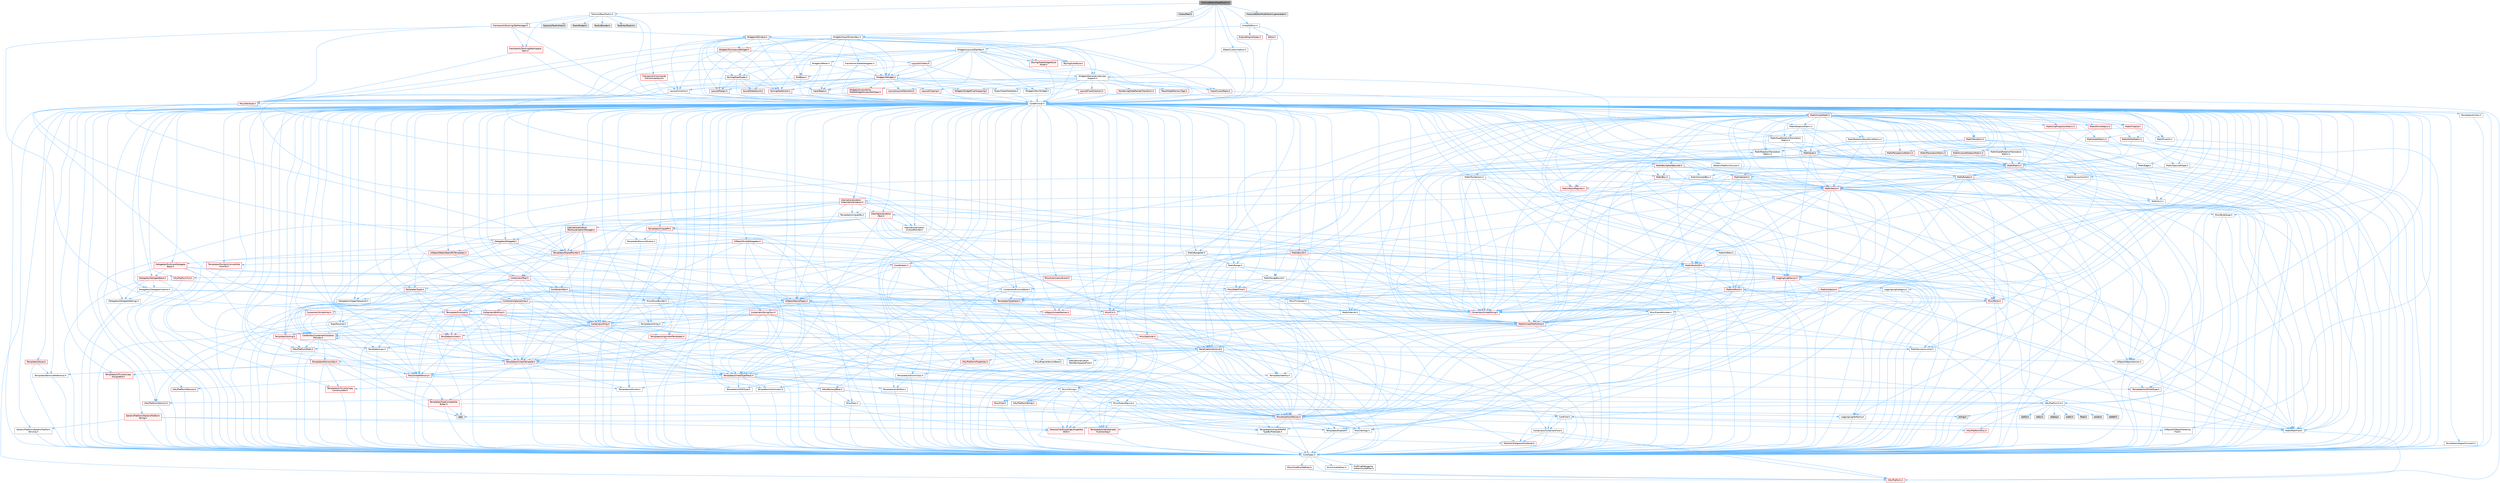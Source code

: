 digraph "FractureEditorModeToolkit.h"
{
 // INTERACTIVE_SVG=YES
 // LATEX_PDF_SIZE
  bgcolor="transparent";
  edge [fontname=Helvetica,fontsize=10,labelfontname=Helvetica,labelfontsize=10];
  node [fontname=Helvetica,fontsize=10,shape=box,height=0.2,width=0.4];
  Node1 [id="Node000001",label="FractureEditorModeToolkit.h",height=0.2,width=0.4,color="gray40", fillcolor="grey60", style="filled", fontcolor="black",tooltip=" "];
  Node1 -> Node2 [id="edge1_Node000001_Node000002",color="steelblue1",style="solid",tooltip=" "];
  Node2 [id="Node000002",label="CoreMinimal.h",height=0.2,width=0.4,color="grey40", fillcolor="white", style="filled",URL="$d7/d67/CoreMinimal_8h.html",tooltip=" "];
  Node2 -> Node3 [id="edge2_Node000002_Node000003",color="steelblue1",style="solid",tooltip=" "];
  Node3 [id="Node000003",label="CoreTypes.h",height=0.2,width=0.4,color="grey40", fillcolor="white", style="filled",URL="$dc/dec/CoreTypes_8h.html",tooltip=" "];
  Node3 -> Node4 [id="edge3_Node000003_Node000004",color="steelblue1",style="solid",tooltip=" "];
  Node4 [id="Node000004",label="HAL/Platform.h",height=0.2,width=0.4,color="red", fillcolor="#FFF0F0", style="filled",URL="$d9/dd0/Platform_8h.html",tooltip=" "];
  Node3 -> Node14 [id="edge4_Node000003_Node000014",color="steelblue1",style="solid",tooltip=" "];
  Node14 [id="Node000014",label="ProfilingDebugging\l/UMemoryDefines.h",height=0.2,width=0.4,color="grey40", fillcolor="white", style="filled",URL="$d2/da2/UMemoryDefines_8h.html",tooltip=" "];
  Node3 -> Node15 [id="edge5_Node000003_Node000015",color="steelblue1",style="solid",tooltip=" "];
  Node15 [id="Node000015",label="Misc/CoreMiscDefines.h",height=0.2,width=0.4,color="red", fillcolor="#FFF0F0", style="filled",URL="$da/d38/CoreMiscDefines_8h.html",tooltip=" "];
  Node15 -> Node4 [id="edge6_Node000015_Node000004",color="steelblue1",style="solid",tooltip=" "];
  Node3 -> Node16 [id="edge7_Node000003_Node000016",color="steelblue1",style="solid",tooltip=" "];
  Node16 [id="Node000016",label="Misc/CoreDefines.h",height=0.2,width=0.4,color="grey40", fillcolor="white", style="filled",URL="$d3/dd2/CoreDefines_8h.html",tooltip=" "];
  Node2 -> Node17 [id="edge8_Node000002_Node000017",color="steelblue1",style="solid",tooltip=" "];
  Node17 [id="Node000017",label="CoreFwd.h",height=0.2,width=0.4,color="grey40", fillcolor="white", style="filled",URL="$d1/d1e/CoreFwd_8h.html",tooltip=" "];
  Node17 -> Node3 [id="edge9_Node000017_Node000003",color="steelblue1",style="solid",tooltip=" "];
  Node17 -> Node18 [id="edge10_Node000017_Node000018",color="steelblue1",style="solid",tooltip=" "];
  Node18 [id="Node000018",label="Containers/ContainersFwd.h",height=0.2,width=0.4,color="grey40", fillcolor="white", style="filled",URL="$d4/d0a/ContainersFwd_8h.html",tooltip=" "];
  Node18 -> Node4 [id="edge11_Node000018_Node000004",color="steelblue1",style="solid",tooltip=" "];
  Node18 -> Node3 [id="edge12_Node000018_Node000003",color="steelblue1",style="solid",tooltip=" "];
  Node18 -> Node19 [id="edge13_Node000018_Node000019",color="steelblue1",style="solid",tooltip=" "];
  Node19 [id="Node000019",label="Traits/IsContiguousContainer.h",height=0.2,width=0.4,color="red", fillcolor="#FFF0F0", style="filled",URL="$d5/d3c/IsContiguousContainer_8h.html",tooltip=" "];
  Node19 -> Node3 [id="edge14_Node000019_Node000003",color="steelblue1",style="solid",tooltip=" "];
  Node17 -> Node22 [id="edge15_Node000017_Node000022",color="steelblue1",style="solid",tooltip=" "];
  Node22 [id="Node000022",label="Math/MathFwd.h",height=0.2,width=0.4,color="grey40", fillcolor="white", style="filled",URL="$d2/d10/MathFwd_8h.html",tooltip=" "];
  Node22 -> Node4 [id="edge16_Node000022_Node000004",color="steelblue1",style="solid",tooltip=" "];
  Node17 -> Node23 [id="edge17_Node000017_Node000023",color="steelblue1",style="solid",tooltip=" "];
  Node23 [id="Node000023",label="UObject/UObjectHierarchy\lFwd.h",height=0.2,width=0.4,color="grey40", fillcolor="white", style="filled",URL="$d3/d13/UObjectHierarchyFwd_8h.html",tooltip=" "];
  Node2 -> Node23 [id="edge18_Node000002_Node000023",color="steelblue1",style="solid",tooltip=" "];
  Node2 -> Node18 [id="edge19_Node000002_Node000018",color="steelblue1",style="solid",tooltip=" "];
  Node2 -> Node24 [id="edge20_Node000002_Node000024",color="steelblue1",style="solid",tooltip=" "];
  Node24 [id="Node000024",label="Misc/VarArgs.h",height=0.2,width=0.4,color="grey40", fillcolor="white", style="filled",URL="$d5/d6f/VarArgs_8h.html",tooltip=" "];
  Node24 -> Node3 [id="edge21_Node000024_Node000003",color="steelblue1",style="solid",tooltip=" "];
  Node2 -> Node25 [id="edge22_Node000002_Node000025",color="steelblue1",style="solid",tooltip=" "];
  Node25 [id="Node000025",label="Logging/LogVerbosity.h",height=0.2,width=0.4,color="grey40", fillcolor="white", style="filled",URL="$d2/d8f/LogVerbosity_8h.html",tooltip=" "];
  Node25 -> Node3 [id="edge23_Node000025_Node000003",color="steelblue1",style="solid",tooltip=" "];
  Node2 -> Node26 [id="edge24_Node000002_Node000026",color="steelblue1",style="solid",tooltip=" "];
  Node26 [id="Node000026",label="Misc/OutputDevice.h",height=0.2,width=0.4,color="grey40", fillcolor="white", style="filled",URL="$d7/d32/OutputDevice_8h.html",tooltip=" "];
  Node26 -> Node17 [id="edge25_Node000026_Node000017",color="steelblue1",style="solid",tooltip=" "];
  Node26 -> Node3 [id="edge26_Node000026_Node000003",color="steelblue1",style="solid",tooltip=" "];
  Node26 -> Node25 [id="edge27_Node000026_Node000025",color="steelblue1",style="solid",tooltip=" "];
  Node26 -> Node24 [id="edge28_Node000026_Node000024",color="steelblue1",style="solid",tooltip=" "];
  Node26 -> Node27 [id="edge29_Node000026_Node000027",color="steelblue1",style="solid",tooltip=" "];
  Node27 [id="Node000027",label="Templates/IsArrayOrRefOf\lTypeByPredicate.h",height=0.2,width=0.4,color="grey40", fillcolor="white", style="filled",URL="$d6/da1/IsArrayOrRefOfTypeByPredicate_8h.html",tooltip=" "];
  Node27 -> Node3 [id="edge30_Node000027_Node000003",color="steelblue1",style="solid",tooltip=" "];
  Node26 -> Node28 [id="edge31_Node000026_Node000028",color="steelblue1",style="solid",tooltip=" "];
  Node28 [id="Node000028",label="Templates/IsValidVariadic\lFunctionArg.h",height=0.2,width=0.4,color="red", fillcolor="#FFF0F0", style="filled",URL="$d0/dc8/IsValidVariadicFunctionArg_8h.html",tooltip=" "];
  Node28 -> Node3 [id="edge32_Node000028_Node000003",color="steelblue1",style="solid",tooltip=" "];
  Node26 -> Node30 [id="edge33_Node000026_Node000030",color="steelblue1",style="solid",tooltip=" "];
  Node30 [id="Node000030",label="Traits/IsCharEncodingCompatible\lWith.h",height=0.2,width=0.4,color="red", fillcolor="#FFF0F0", style="filled",URL="$df/dd1/IsCharEncodingCompatibleWith_8h.html",tooltip=" "];
  Node2 -> Node32 [id="edge34_Node000002_Node000032",color="steelblue1",style="solid",tooltip=" "];
  Node32 [id="Node000032",label="HAL/PlatformCrt.h",height=0.2,width=0.4,color="grey40", fillcolor="white", style="filled",URL="$d8/d75/PlatformCrt_8h.html",tooltip=" "];
  Node32 -> Node33 [id="edge35_Node000032_Node000033",color="steelblue1",style="solid",tooltip=" "];
  Node33 [id="Node000033",label="new",height=0.2,width=0.4,color="grey60", fillcolor="#E0E0E0", style="filled",tooltip=" "];
  Node32 -> Node34 [id="edge36_Node000032_Node000034",color="steelblue1",style="solid",tooltip=" "];
  Node34 [id="Node000034",label="wchar.h",height=0.2,width=0.4,color="grey60", fillcolor="#E0E0E0", style="filled",tooltip=" "];
  Node32 -> Node35 [id="edge37_Node000032_Node000035",color="steelblue1",style="solid",tooltip=" "];
  Node35 [id="Node000035",label="stddef.h",height=0.2,width=0.4,color="grey60", fillcolor="#E0E0E0", style="filled",tooltip=" "];
  Node32 -> Node36 [id="edge38_Node000032_Node000036",color="steelblue1",style="solid",tooltip=" "];
  Node36 [id="Node000036",label="stdlib.h",height=0.2,width=0.4,color="grey60", fillcolor="#E0E0E0", style="filled",tooltip=" "];
  Node32 -> Node37 [id="edge39_Node000032_Node000037",color="steelblue1",style="solid",tooltip=" "];
  Node37 [id="Node000037",label="stdio.h",height=0.2,width=0.4,color="grey60", fillcolor="#E0E0E0", style="filled",tooltip=" "];
  Node32 -> Node38 [id="edge40_Node000032_Node000038",color="steelblue1",style="solid",tooltip=" "];
  Node38 [id="Node000038",label="stdarg.h",height=0.2,width=0.4,color="grey60", fillcolor="#E0E0E0", style="filled",tooltip=" "];
  Node32 -> Node39 [id="edge41_Node000032_Node000039",color="steelblue1",style="solid",tooltip=" "];
  Node39 [id="Node000039",label="math.h",height=0.2,width=0.4,color="grey60", fillcolor="#E0E0E0", style="filled",tooltip=" "];
  Node32 -> Node40 [id="edge42_Node000032_Node000040",color="steelblue1",style="solid",tooltip=" "];
  Node40 [id="Node000040",label="float.h",height=0.2,width=0.4,color="grey60", fillcolor="#E0E0E0", style="filled",tooltip=" "];
  Node32 -> Node41 [id="edge43_Node000032_Node000041",color="steelblue1",style="solid",tooltip=" "];
  Node41 [id="Node000041",label="string.h",height=0.2,width=0.4,color="grey60", fillcolor="#E0E0E0", style="filled",tooltip=" "];
  Node2 -> Node42 [id="edge44_Node000002_Node000042",color="steelblue1",style="solid",tooltip=" "];
  Node42 [id="Node000042",label="HAL/PlatformMisc.h",height=0.2,width=0.4,color="red", fillcolor="#FFF0F0", style="filled",URL="$d0/df5/PlatformMisc_8h.html",tooltip=" "];
  Node42 -> Node3 [id="edge45_Node000042_Node000003",color="steelblue1",style="solid",tooltip=" "];
  Node2 -> Node61 [id="edge46_Node000002_Node000061",color="steelblue1",style="solid",tooltip=" "];
  Node61 [id="Node000061",label="Misc/AssertionMacros.h",height=0.2,width=0.4,color="red", fillcolor="#FFF0F0", style="filled",URL="$d0/dfa/AssertionMacros_8h.html",tooltip=" "];
  Node61 -> Node3 [id="edge47_Node000061_Node000003",color="steelblue1",style="solid",tooltip=" "];
  Node61 -> Node4 [id="edge48_Node000061_Node000004",color="steelblue1",style="solid",tooltip=" "];
  Node61 -> Node42 [id="edge49_Node000061_Node000042",color="steelblue1",style="solid",tooltip=" "];
  Node61 -> Node62 [id="edge50_Node000061_Node000062",color="steelblue1",style="solid",tooltip=" "];
  Node62 [id="Node000062",label="Templates/EnableIf.h",height=0.2,width=0.4,color="grey40", fillcolor="white", style="filled",URL="$d7/d60/EnableIf_8h.html",tooltip=" "];
  Node62 -> Node3 [id="edge51_Node000062_Node000003",color="steelblue1",style="solid",tooltip=" "];
  Node61 -> Node27 [id="edge52_Node000061_Node000027",color="steelblue1",style="solid",tooltip=" "];
  Node61 -> Node28 [id="edge53_Node000061_Node000028",color="steelblue1",style="solid",tooltip=" "];
  Node61 -> Node30 [id="edge54_Node000061_Node000030",color="steelblue1",style="solid",tooltip=" "];
  Node61 -> Node24 [id="edge55_Node000061_Node000024",color="steelblue1",style="solid",tooltip=" "];
  Node2 -> Node70 [id="edge56_Node000002_Node000070",color="steelblue1",style="solid",tooltip=" "];
  Node70 [id="Node000070",label="Templates/IsPointer.h",height=0.2,width=0.4,color="grey40", fillcolor="white", style="filled",URL="$d7/d05/IsPointer_8h.html",tooltip=" "];
  Node70 -> Node3 [id="edge57_Node000070_Node000003",color="steelblue1",style="solid",tooltip=" "];
  Node2 -> Node71 [id="edge58_Node000002_Node000071",color="steelblue1",style="solid",tooltip=" "];
  Node71 [id="Node000071",label="HAL/PlatformMemory.h",height=0.2,width=0.4,color="red", fillcolor="#FFF0F0", style="filled",URL="$de/d68/PlatformMemory_8h.html",tooltip=" "];
  Node71 -> Node3 [id="edge59_Node000071_Node000003",color="steelblue1",style="solid",tooltip=" "];
  Node2 -> Node54 [id="edge60_Node000002_Node000054",color="steelblue1",style="solid",tooltip=" "];
  Node54 [id="Node000054",label="HAL/PlatformAtomics.h",height=0.2,width=0.4,color="red", fillcolor="#FFF0F0", style="filled",URL="$d3/d36/PlatformAtomics_8h.html",tooltip=" "];
  Node54 -> Node3 [id="edge61_Node000054_Node000003",color="steelblue1",style="solid",tooltip=" "];
  Node2 -> Node76 [id="edge62_Node000002_Node000076",color="steelblue1",style="solid",tooltip=" "];
  Node76 [id="Node000076",label="Misc/Exec.h",height=0.2,width=0.4,color="grey40", fillcolor="white", style="filled",URL="$de/ddb/Exec_8h.html",tooltip=" "];
  Node76 -> Node3 [id="edge63_Node000076_Node000003",color="steelblue1",style="solid",tooltip=" "];
  Node76 -> Node61 [id="edge64_Node000076_Node000061",color="steelblue1",style="solid",tooltip=" "];
  Node2 -> Node77 [id="edge65_Node000002_Node000077",color="steelblue1",style="solid",tooltip=" "];
  Node77 [id="Node000077",label="HAL/MemoryBase.h",height=0.2,width=0.4,color="red", fillcolor="#FFF0F0", style="filled",URL="$d6/d9f/MemoryBase_8h.html",tooltip=" "];
  Node77 -> Node3 [id="edge66_Node000077_Node000003",color="steelblue1",style="solid",tooltip=" "];
  Node77 -> Node54 [id="edge67_Node000077_Node000054",color="steelblue1",style="solid",tooltip=" "];
  Node77 -> Node32 [id="edge68_Node000077_Node000032",color="steelblue1",style="solid",tooltip=" "];
  Node77 -> Node76 [id="edge69_Node000077_Node000076",color="steelblue1",style="solid",tooltip=" "];
  Node77 -> Node26 [id="edge70_Node000077_Node000026",color="steelblue1",style="solid",tooltip=" "];
  Node2 -> Node87 [id="edge71_Node000002_Node000087",color="steelblue1",style="solid",tooltip=" "];
  Node87 [id="Node000087",label="HAL/UnrealMemory.h",height=0.2,width=0.4,color="red", fillcolor="#FFF0F0", style="filled",URL="$d9/d96/UnrealMemory_8h.html",tooltip=" "];
  Node87 -> Node3 [id="edge72_Node000087_Node000003",color="steelblue1",style="solid",tooltip=" "];
  Node87 -> Node77 [id="edge73_Node000087_Node000077",color="steelblue1",style="solid",tooltip=" "];
  Node87 -> Node71 [id="edge74_Node000087_Node000071",color="steelblue1",style="solid",tooltip=" "];
  Node87 -> Node70 [id="edge75_Node000087_Node000070",color="steelblue1",style="solid",tooltip=" "];
  Node2 -> Node89 [id="edge76_Node000002_Node000089",color="steelblue1",style="solid",tooltip=" "];
  Node89 [id="Node000089",label="Templates/IsArithmetic.h",height=0.2,width=0.4,color="grey40", fillcolor="white", style="filled",URL="$d2/d5d/IsArithmetic_8h.html",tooltip=" "];
  Node89 -> Node3 [id="edge77_Node000089_Node000003",color="steelblue1",style="solid",tooltip=" "];
  Node2 -> Node83 [id="edge78_Node000002_Node000083",color="steelblue1",style="solid",tooltip=" "];
  Node83 [id="Node000083",label="Templates/AndOrNot.h",height=0.2,width=0.4,color="grey40", fillcolor="white", style="filled",URL="$db/d0a/AndOrNot_8h.html",tooltip=" "];
  Node83 -> Node3 [id="edge79_Node000083_Node000003",color="steelblue1",style="solid",tooltip=" "];
  Node2 -> Node90 [id="edge80_Node000002_Node000090",color="steelblue1",style="solid",tooltip=" "];
  Node90 [id="Node000090",label="Templates/IsPODType.h",height=0.2,width=0.4,color="grey40", fillcolor="white", style="filled",URL="$d7/db1/IsPODType_8h.html",tooltip=" "];
  Node90 -> Node3 [id="edge81_Node000090_Node000003",color="steelblue1",style="solid",tooltip=" "];
  Node2 -> Node91 [id="edge82_Node000002_Node000091",color="steelblue1",style="solid",tooltip=" "];
  Node91 [id="Node000091",label="Templates/IsUECoreType.h",height=0.2,width=0.4,color="red", fillcolor="#FFF0F0", style="filled",URL="$d1/db8/IsUECoreType_8h.html",tooltip=" "];
  Node91 -> Node3 [id="edge83_Node000091_Node000003",color="steelblue1",style="solid",tooltip=" "];
  Node2 -> Node84 [id="edge84_Node000002_Node000084",color="steelblue1",style="solid",tooltip=" "];
  Node84 [id="Node000084",label="Templates/IsTriviallyCopy\lConstructible.h",height=0.2,width=0.4,color="red", fillcolor="#FFF0F0", style="filled",URL="$d3/d78/IsTriviallyCopyConstructible_8h.html",tooltip=" "];
  Node84 -> Node3 [id="edge85_Node000084_Node000003",color="steelblue1",style="solid",tooltip=" "];
  Node2 -> Node92 [id="edge86_Node000002_Node000092",color="steelblue1",style="solid",tooltip=" "];
  Node92 [id="Node000092",label="Templates/UnrealTypeTraits.h",height=0.2,width=0.4,color="red", fillcolor="#FFF0F0", style="filled",URL="$d2/d2d/UnrealTypeTraits_8h.html",tooltip=" "];
  Node92 -> Node3 [id="edge87_Node000092_Node000003",color="steelblue1",style="solid",tooltip=" "];
  Node92 -> Node70 [id="edge88_Node000092_Node000070",color="steelblue1",style="solid",tooltip=" "];
  Node92 -> Node61 [id="edge89_Node000092_Node000061",color="steelblue1",style="solid",tooltip=" "];
  Node92 -> Node83 [id="edge90_Node000092_Node000083",color="steelblue1",style="solid",tooltip=" "];
  Node92 -> Node62 [id="edge91_Node000092_Node000062",color="steelblue1",style="solid",tooltip=" "];
  Node92 -> Node89 [id="edge92_Node000092_Node000089",color="steelblue1",style="solid",tooltip=" "];
  Node92 -> Node90 [id="edge93_Node000092_Node000090",color="steelblue1",style="solid",tooltip=" "];
  Node92 -> Node91 [id="edge94_Node000092_Node000091",color="steelblue1",style="solid",tooltip=" "];
  Node92 -> Node84 [id="edge95_Node000092_Node000084",color="steelblue1",style="solid",tooltip=" "];
  Node2 -> Node62 [id="edge96_Node000002_Node000062",color="steelblue1",style="solid",tooltip=" "];
  Node2 -> Node94 [id="edge97_Node000002_Node000094",color="steelblue1",style="solid",tooltip=" "];
  Node94 [id="Node000094",label="Templates/RemoveReference.h",height=0.2,width=0.4,color="grey40", fillcolor="white", style="filled",URL="$da/dbe/RemoveReference_8h.html",tooltip=" "];
  Node94 -> Node3 [id="edge98_Node000094_Node000003",color="steelblue1",style="solid",tooltip=" "];
  Node2 -> Node95 [id="edge99_Node000002_Node000095",color="steelblue1",style="solid",tooltip=" "];
  Node95 [id="Node000095",label="Templates/IntegralConstant.h",height=0.2,width=0.4,color="grey40", fillcolor="white", style="filled",URL="$db/d1b/IntegralConstant_8h.html",tooltip=" "];
  Node95 -> Node3 [id="edge100_Node000095_Node000003",color="steelblue1",style="solid",tooltip=" "];
  Node2 -> Node96 [id="edge101_Node000002_Node000096",color="steelblue1",style="solid",tooltip=" "];
  Node96 [id="Node000096",label="Templates/IsClass.h",height=0.2,width=0.4,color="grey40", fillcolor="white", style="filled",URL="$db/dcb/IsClass_8h.html",tooltip=" "];
  Node96 -> Node3 [id="edge102_Node000096_Node000003",color="steelblue1",style="solid",tooltip=" "];
  Node2 -> Node97 [id="edge103_Node000002_Node000097",color="steelblue1",style="solid",tooltip=" "];
  Node97 [id="Node000097",label="Templates/TypeCompatible\lBytes.h",height=0.2,width=0.4,color="red", fillcolor="#FFF0F0", style="filled",URL="$df/d0a/TypeCompatibleBytes_8h.html",tooltip=" "];
  Node97 -> Node3 [id="edge104_Node000097_Node000003",color="steelblue1",style="solid",tooltip=" "];
  Node97 -> Node41 [id="edge105_Node000097_Node000041",color="steelblue1",style="solid",tooltip=" "];
  Node97 -> Node33 [id="edge106_Node000097_Node000033",color="steelblue1",style="solid",tooltip=" "];
  Node2 -> Node19 [id="edge107_Node000002_Node000019",color="steelblue1",style="solid",tooltip=" "];
  Node2 -> Node98 [id="edge108_Node000002_Node000098",color="steelblue1",style="solid",tooltip=" "];
  Node98 [id="Node000098",label="Templates/UnrealTemplate.h",height=0.2,width=0.4,color="red", fillcolor="#FFF0F0", style="filled",URL="$d4/d24/UnrealTemplate_8h.html",tooltip=" "];
  Node98 -> Node3 [id="edge109_Node000098_Node000003",color="steelblue1",style="solid",tooltip=" "];
  Node98 -> Node70 [id="edge110_Node000098_Node000070",color="steelblue1",style="solid",tooltip=" "];
  Node98 -> Node87 [id="edge111_Node000098_Node000087",color="steelblue1",style="solid",tooltip=" "];
  Node98 -> Node92 [id="edge112_Node000098_Node000092",color="steelblue1",style="solid",tooltip=" "];
  Node98 -> Node94 [id="edge113_Node000098_Node000094",color="steelblue1",style="solid",tooltip=" "];
  Node98 -> Node97 [id="edge114_Node000098_Node000097",color="steelblue1",style="solid",tooltip=" "];
  Node98 -> Node65 [id="edge115_Node000098_Node000065",color="steelblue1",style="solid",tooltip=" "];
  Node65 [id="Node000065",label="Templates/Identity.h",height=0.2,width=0.4,color="grey40", fillcolor="white", style="filled",URL="$d0/dd5/Identity_8h.html",tooltip=" "];
  Node98 -> Node19 [id="edge116_Node000098_Node000019",color="steelblue1",style="solid",tooltip=" "];
  Node2 -> Node47 [id="edge117_Node000002_Node000047",color="steelblue1",style="solid",tooltip=" "];
  Node47 [id="Node000047",label="Math/NumericLimits.h",height=0.2,width=0.4,color="grey40", fillcolor="white", style="filled",URL="$df/d1b/NumericLimits_8h.html",tooltip=" "];
  Node47 -> Node3 [id="edge118_Node000047_Node000003",color="steelblue1",style="solid",tooltip=" "];
  Node2 -> Node102 [id="edge119_Node000002_Node000102",color="steelblue1",style="solid",tooltip=" "];
  Node102 [id="Node000102",label="HAL/PlatformMath.h",height=0.2,width=0.4,color="red", fillcolor="#FFF0F0", style="filled",URL="$dc/d53/PlatformMath_8h.html",tooltip=" "];
  Node102 -> Node3 [id="edge120_Node000102_Node000003",color="steelblue1",style="solid",tooltip=" "];
  Node2 -> Node85 [id="edge121_Node000002_Node000085",color="steelblue1",style="solid",tooltip=" "];
  Node85 [id="Node000085",label="Templates/IsTriviallyCopy\lAssignable.h",height=0.2,width=0.4,color="red", fillcolor="#FFF0F0", style="filled",URL="$d2/df2/IsTriviallyCopyAssignable_8h.html",tooltip=" "];
  Node85 -> Node3 [id="edge122_Node000085_Node000003",color="steelblue1",style="solid",tooltip=" "];
  Node2 -> Node110 [id="edge123_Node000002_Node000110",color="steelblue1",style="solid",tooltip=" "];
  Node110 [id="Node000110",label="Templates/MemoryOps.h",height=0.2,width=0.4,color="red", fillcolor="#FFF0F0", style="filled",URL="$db/dea/MemoryOps_8h.html",tooltip=" "];
  Node110 -> Node3 [id="edge124_Node000110_Node000003",color="steelblue1",style="solid",tooltip=" "];
  Node110 -> Node87 [id="edge125_Node000110_Node000087",color="steelblue1",style="solid",tooltip=" "];
  Node110 -> Node85 [id="edge126_Node000110_Node000085",color="steelblue1",style="solid",tooltip=" "];
  Node110 -> Node84 [id="edge127_Node000110_Node000084",color="steelblue1",style="solid",tooltip=" "];
  Node110 -> Node92 [id="edge128_Node000110_Node000092",color="steelblue1",style="solid",tooltip=" "];
  Node110 -> Node33 [id="edge129_Node000110_Node000033",color="steelblue1",style="solid",tooltip=" "];
  Node2 -> Node111 [id="edge130_Node000002_Node000111",color="steelblue1",style="solid",tooltip=" "];
  Node111 [id="Node000111",label="Containers/ContainerAllocation\lPolicies.h",height=0.2,width=0.4,color="red", fillcolor="#FFF0F0", style="filled",URL="$d7/dff/ContainerAllocationPolicies_8h.html",tooltip=" "];
  Node111 -> Node3 [id="edge131_Node000111_Node000003",color="steelblue1",style="solid",tooltip=" "];
  Node111 -> Node111 [id="edge132_Node000111_Node000111",color="steelblue1",style="solid",tooltip=" "];
  Node111 -> Node102 [id="edge133_Node000111_Node000102",color="steelblue1",style="solid",tooltip=" "];
  Node111 -> Node87 [id="edge134_Node000111_Node000087",color="steelblue1",style="solid",tooltip=" "];
  Node111 -> Node47 [id="edge135_Node000111_Node000047",color="steelblue1",style="solid",tooltip=" "];
  Node111 -> Node61 [id="edge136_Node000111_Node000061",color="steelblue1",style="solid",tooltip=" "];
  Node111 -> Node110 [id="edge137_Node000111_Node000110",color="steelblue1",style="solid",tooltip=" "];
  Node111 -> Node97 [id="edge138_Node000111_Node000097",color="steelblue1",style="solid",tooltip=" "];
  Node2 -> Node114 [id="edge139_Node000002_Node000114",color="steelblue1",style="solid",tooltip=" "];
  Node114 [id="Node000114",label="Templates/IsEnumClass.h",height=0.2,width=0.4,color="grey40", fillcolor="white", style="filled",URL="$d7/d15/IsEnumClass_8h.html",tooltip=" "];
  Node114 -> Node3 [id="edge140_Node000114_Node000003",color="steelblue1",style="solid",tooltip=" "];
  Node114 -> Node83 [id="edge141_Node000114_Node000083",color="steelblue1",style="solid",tooltip=" "];
  Node2 -> Node115 [id="edge142_Node000002_Node000115",color="steelblue1",style="solid",tooltip=" "];
  Node115 [id="Node000115",label="HAL/PlatformProperties.h",height=0.2,width=0.4,color="red", fillcolor="#FFF0F0", style="filled",URL="$d9/db0/PlatformProperties_8h.html",tooltip=" "];
  Node115 -> Node3 [id="edge143_Node000115_Node000003",color="steelblue1",style="solid",tooltip=" "];
  Node2 -> Node118 [id="edge144_Node000002_Node000118",color="steelblue1",style="solid",tooltip=" "];
  Node118 [id="Node000118",label="Misc/EngineVersionBase.h",height=0.2,width=0.4,color="grey40", fillcolor="white", style="filled",URL="$d5/d2b/EngineVersionBase_8h.html",tooltip=" "];
  Node118 -> Node3 [id="edge145_Node000118_Node000003",color="steelblue1",style="solid",tooltip=" "];
  Node2 -> Node119 [id="edge146_Node000002_Node000119",color="steelblue1",style="solid",tooltip=" "];
  Node119 [id="Node000119",label="Internationalization\l/TextNamespaceFwd.h",height=0.2,width=0.4,color="grey40", fillcolor="white", style="filled",URL="$d8/d97/TextNamespaceFwd_8h.html",tooltip=" "];
  Node119 -> Node3 [id="edge147_Node000119_Node000003",color="steelblue1",style="solid",tooltip=" "];
  Node2 -> Node120 [id="edge148_Node000002_Node000120",color="steelblue1",style="solid",tooltip=" "];
  Node120 [id="Node000120",label="Serialization/Archive.h",height=0.2,width=0.4,color="red", fillcolor="#FFF0F0", style="filled",URL="$d7/d3b/Archive_8h.html",tooltip=" "];
  Node120 -> Node17 [id="edge149_Node000120_Node000017",color="steelblue1",style="solid",tooltip=" "];
  Node120 -> Node3 [id="edge150_Node000120_Node000003",color="steelblue1",style="solid",tooltip=" "];
  Node120 -> Node115 [id="edge151_Node000120_Node000115",color="steelblue1",style="solid",tooltip=" "];
  Node120 -> Node119 [id="edge152_Node000120_Node000119",color="steelblue1",style="solid",tooltip=" "];
  Node120 -> Node22 [id="edge153_Node000120_Node000022",color="steelblue1",style="solid",tooltip=" "];
  Node120 -> Node61 [id="edge154_Node000120_Node000061",color="steelblue1",style="solid",tooltip=" "];
  Node120 -> Node118 [id="edge155_Node000120_Node000118",color="steelblue1",style="solid",tooltip=" "];
  Node120 -> Node24 [id="edge156_Node000120_Node000024",color="steelblue1",style="solid",tooltip=" "];
  Node120 -> Node62 [id="edge157_Node000120_Node000062",color="steelblue1",style="solid",tooltip=" "];
  Node120 -> Node27 [id="edge158_Node000120_Node000027",color="steelblue1",style="solid",tooltip=" "];
  Node120 -> Node114 [id="edge159_Node000120_Node000114",color="steelblue1",style="solid",tooltip=" "];
  Node120 -> Node28 [id="edge160_Node000120_Node000028",color="steelblue1",style="solid",tooltip=" "];
  Node120 -> Node98 [id="edge161_Node000120_Node000098",color="steelblue1",style="solid",tooltip=" "];
  Node120 -> Node30 [id="edge162_Node000120_Node000030",color="steelblue1",style="solid",tooltip=" "];
  Node120 -> Node123 [id="edge163_Node000120_Node000123",color="steelblue1",style="solid",tooltip=" "];
  Node123 [id="Node000123",label="UObject/ObjectVersion.h",height=0.2,width=0.4,color="grey40", fillcolor="white", style="filled",URL="$da/d63/ObjectVersion_8h.html",tooltip=" "];
  Node123 -> Node3 [id="edge164_Node000123_Node000003",color="steelblue1",style="solid",tooltip=" "];
  Node2 -> Node124 [id="edge165_Node000002_Node000124",color="steelblue1",style="solid",tooltip=" "];
  Node124 [id="Node000124",label="Templates/Less.h",height=0.2,width=0.4,color="grey40", fillcolor="white", style="filled",URL="$de/dc8/Less_8h.html",tooltip=" "];
  Node124 -> Node3 [id="edge166_Node000124_Node000003",color="steelblue1",style="solid",tooltip=" "];
  Node124 -> Node98 [id="edge167_Node000124_Node000098",color="steelblue1",style="solid",tooltip=" "];
  Node2 -> Node125 [id="edge168_Node000002_Node000125",color="steelblue1",style="solid",tooltip=" "];
  Node125 [id="Node000125",label="Templates/Sorting.h",height=0.2,width=0.4,color="red", fillcolor="#FFF0F0", style="filled",URL="$d3/d9e/Sorting_8h.html",tooltip=" "];
  Node125 -> Node3 [id="edge169_Node000125_Node000003",color="steelblue1",style="solid",tooltip=" "];
  Node125 -> Node102 [id="edge170_Node000125_Node000102",color="steelblue1",style="solid",tooltip=" "];
  Node125 -> Node124 [id="edge171_Node000125_Node000124",color="steelblue1",style="solid",tooltip=" "];
  Node2 -> Node136 [id="edge172_Node000002_Node000136",color="steelblue1",style="solid",tooltip=" "];
  Node136 [id="Node000136",label="Misc/Char.h",height=0.2,width=0.4,color="red", fillcolor="#FFF0F0", style="filled",URL="$d0/d58/Char_8h.html",tooltip=" "];
  Node136 -> Node3 [id="edge173_Node000136_Node000003",color="steelblue1",style="solid",tooltip=" "];
  Node2 -> Node139 [id="edge174_Node000002_Node000139",color="steelblue1",style="solid",tooltip=" "];
  Node139 [id="Node000139",label="GenericPlatform/GenericPlatform\lStricmp.h",height=0.2,width=0.4,color="grey40", fillcolor="white", style="filled",URL="$d2/d86/GenericPlatformStricmp_8h.html",tooltip=" "];
  Node139 -> Node3 [id="edge175_Node000139_Node000003",color="steelblue1",style="solid",tooltip=" "];
  Node2 -> Node140 [id="edge176_Node000002_Node000140",color="steelblue1",style="solid",tooltip=" "];
  Node140 [id="Node000140",label="GenericPlatform/GenericPlatform\lString.h",height=0.2,width=0.4,color="red", fillcolor="#FFF0F0", style="filled",URL="$dd/d20/GenericPlatformString_8h.html",tooltip=" "];
  Node140 -> Node3 [id="edge177_Node000140_Node000003",color="steelblue1",style="solid",tooltip=" "];
  Node140 -> Node139 [id="edge178_Node000140_Node000139",color="steelblue1",style="solid",tooltip=" "];
  Node140 -> Node62 [id="edge179_Node000140_Node000062",color="steelblue1",style="solid",tooltip=" "];
  Node140 -> Node30 [id="edge180_Node000140_Node000030",color="steelblue1",style="solid",tooltip=" "];
  Node2 -> Node73 [id="edge181_Node000002_Node000073",color="steelblue1",style="solid",tooltip=" "];
  Node73 [id="Node000073",label="HAL/PlatformString.h",height=0.2,width=0.4,color="red", fillcolor="#FFF0F0", style="filled",URL="$db/db5/PlatformString_8h.html",tooltip=" "];
  Node73 -> Node3 [id="edge182_Node000073_Node000003",color="steelblue1",style="solid",tooltip=" "];
  Node2 -> Node143 [id="edge183_Node000002_Node000143",color="steelblue1",style="solid",tooltip=" "];
  Node143 [id="Node000143",label="Misc/CString.h",height=0.2,width=0.4,color="grey40", fillcolor="white", style="filled",URL="$d2/d49/CString_8h.html",tooltip=" "];
  Node143 -> Node3 [id="edge184_Node000143_Node000003",color="steelblue1",style="solid",tooltip=" "];
  Node143 -> Node32 [id="edge185_Node000143_Node000032",color="steelblue1",style="solid",tooltip=" "];
  Node143 -> Node73 [id="edge186_Node000143_Node000073",color="steelblue1",style="solid",tooltip=" "];
  Node143 -> Node61 [id="edge187_Node000143_Node000061",color="steelblue1",style="solid",tooltip=" "];
  Node143 -> Node136 [id="edge188_Node000143_Node000136",color="steelblue1",style="solid",tooltip=" "];
  Node143 -> Node24 [id="edge189_Node000143_Node000024",color="steelblue1",style="solid",tooltip=" "];
  Node143 -> Node27 [id="edge190_Node000143_Node000027",color="steelblue1",style="solid",tooltip=" "];
  Node143 -> Node28 [id="edge191_Node000143_Node000028",color="steelblue1",style="solid",tooltip=" "];
  Node143 -> Node30 [id="edge192_Node000143_Node000030",color="steelblue1",style="solid",tooltip=" "];
  Node2 -> Node144 [id="edge193_Node000002_Node000144",color="steelblue1",style="solid",tooltip=" "];
  Node144 [id="Node000144",label="Misc/Crc.h",height=0.2,width=0.4,color="red", fillcolor="#FFF0F0", style="filled",URL="$d4/dd2/Crc_8h.html",tooltip=" "];
  Node144 -> Node3 [id="edge194_Node000144_Node000003",color="steelblue1",style="solid",tooltip=" "];
  Node144 -> Node73 [id="edge195_Node000144_Node000073",color="steelblue1",style="solid",tooltip=" "];
  Node144 -> Node61 [id="edge196_Node000144_Node000061",color="steelblue1",style="solid",tooltip=" "];
  Node144 -> Node143 [id="edge197_Node000144_Node000143",color="steelblue1",style="solid",tooltip=" "];
  Node144 -> Node136 [id="edge198_Node000144_Node000136",color="steelblue1",style="solid",tooltip=" "];
  Node144 -> Node92 [id="edge199_Node000144_Node000092",color="steelblue1",style="solid",tooltip=" "];
  Node2 -> Node135 [id="edge200_Node000002_Node000135",color="steelblue1",style="solid",tooltip=" "];
  Node135 [id="Node000135",label="Math/UnrealMathUtility.h",height=0.2,width=0.4,color="red", fillcolor="#FFF0F0", style="filled",URL="$db/db8/UnrealMathUtility_8h.html",tooltip=" "];
  Node135 -> Node3 [id="edge201_Node000135_Node000003",color="steelblue1",style="solid",tooltip=" "];
  Node135 -> Node61 [id="edge202_Node000135_Node000061",color="steelblue1",style="solid",tooltip=" "];
  Node135 -> Node102 [id="edge203_Node000135_Node000102",color="steelblue1",style="solid",tooltip=" "];
  Node135 -> Node22 [id="edge204_Node000135_Node000022",color="steelblue1",style="solid",tooltip=" "];
  Node135 -> Node65 [id="edge205_Node000135_Node000065",color="steelblue1",style="solid",tooltip=" "];
  Node2 -> Node145 [id="edge206_Node000002_Node000145",color="steelblue1",style="solid",tooltip=" "];
  Node145 [id="Node000145",label="Containers/UnrealString.h",height=0.2,width=0.4,color="red", fillcolor="#FFF0F0", style="filled",URL="$d5/dba/UnrealString_8h.html",tooltip=" "];
  Node2 -> Node149 [id="edge207_Node000002_Node000149",color="steelblue1",style="solid",tooltip=" "];
  Node149 [id="Node000149",label="Containers/Array.h",height=0.2,width=0.4,color="red", fillcolor="#FFF0F0", style="filled",URL="$df/dd0/Array_8h.html",tooltip=" "];
  Node149 -> Node3 [id="edge208_Node000149_Node000003",color="steelblue1",style="solid",tooltip=" "];
  Node149 -> Node61 [id="edge209_Node000149_Node000061",color="steelblue1",style="solid",tooltip=" "];
  Node149 -> Node87 [id="edge210_Node000149_Node000087",color="steelblue1",style="solid",tooltip=" "];
  Node149 -> Node92 [id="edge211_Node000149_Node000092",color="steelblue1",style="solid",tooltip=" "];
  Node149 -> Node98 [id="edge212_Node000149_Node000098",color="steelblue1",style="solid",tooltip=" "];
  Node149 -> Node111 [id="edge213_Node000149_Node000111",color="steelblue1",style="solid",tooltip=" "];
  Node149 -> Node120 [id="edge214_Node000149_Node000120",color="steelblue1",style="solid",tooltip=" "];
  Node149 -> Node128 [id="edge215_Node000149_Node000128",color="steelblue1",style="solid",tooltip=" "];
  Node128 [id="Node000128",label="Templates/Invoke.h",height=0.2,width=0.4,color="red", fillcolor="#FFF0F0", style="filled",URL="$d7/deb/Invoke_8h.html",tooltip=" "];
  Node128 -> Node3 [id="edge216_Node000128_Node000003",color="steelblue1",style="solid",tooltip=" "];
  Node128 -> Node98 [id="edge217_Node000128_Node000098",color="steelblue1",style="solid",tooltip=" "];
  Node149 -> Node124 [id="edge218_Node000149_Node000124",color="steelblue1",style="solid",tooltip=" "];
  Node149 -> Node125 [id="edge219_Node000149_Node000125",color="steelblue1",style="solid",tooltip=" "];
  Node149 -> Node172 [id="edge220_Node000149_Node000172",color="steelblue1",style="solid",tooltip=" "];
  Node172 [id="Node000172",label="Templates/AlignmentTemplates.h",height=0.2,width=0.4,color="red", fillcolor="#FFF0F0", style="filled",URL="$dd/d32/AlignmentTemplates_8h.html",tooltip=" "];
  Node172 -> Node3 [id="edge221_Node000172_Node000003",color="steelblue1",style="solid",tooltip=" "];
  Node172 -> Node70 [id="edge222_Node000172_Node000070",color="steelblue1",style="solid",tooltip=" "];
  Node2 -> Node173 [id="edge223_Node000002_Node000173",color="steelblue1",style="solid",tooltip=" "];
  Node173 [id="Node000173",label="Misc/FrameNumber.h",height=0.2,width=0.4,color="grey40", fillcolor="white", style="filled",URL="$dd/dbd/FrameNumber_8h.html",tooltip=" "];
  Node173 -> Node3 [id="edge224_Node000173_Node000003",color="steelblue1",style="solid",tooltip=" "];
  Node173 -> Node47 [id="edge225_Node000173_Node000047",color="steelblue1",style="solid",tooltip=" "];
  Node173 -> Node135 [id="edge226_Node000173_Node000135",color="steelblue1",style="solid",tooltip=" "];
  Node173 -> Node62 [id="edge227_Node000173_Node000062",color="steelblue1",style="solid",tooltip=" "];
  Node173 -> Node92 [id="edge228_Node000173_Node000092",color="steelblue1",style="solid",tooltip=" "];
  Node2 -> Node174 [id="edge229_Node000002_Node000174",color="steelblue1",style="solid",tooltip=" "];
  Node174 [id="Node000174",label="Misc/Timespan.h",height=0.2,width=0.4,color="grey40", fillcolor="white", style="filled",URL="$da/dd9/Timespan_8h.html",tooltip=" "];
  Node174 -> Node3 [id="edge230_Node000174_Node000003",color="steelblue1",style="solid",tooltip=" "];
  Node174 -> Node175 [id="edge231_Node000174_Node000175",color="steelblue1",style="solid",tooltip=" "];
  Node175 [id="Node000175",label="Math/Interval.h",height=0.2,width=0.4,color="grey40", fillcolor="white", style="filled",URL="$d1/d55/Interval_8h.html",tooltip=" "];
  Node175 -> Node3 [id="edge232_Node000175_Node000003",color="steelblue1",style="solid",tooltip=" "];
  Node175 -> Node89 [id="edge233_Node000175_Node000089",color="steelblue1",style="solid",tooltip=" "];
  Node175 -> Node92 [id="edge234_Node000175_Node000092",color="steelblue1",style="solid",tooltip=" "];
  Node175 -> Node47 [id="edge235_Node000175_Node000047",color="steelblue1",style="solid",tooltip=" "];
  Node175 -> Node135 [id="edge236_Node000175_Node000135",color="steelblue1",style="solid",tooltip=" "];
  Node174 -> Node135 [id="edge237_Node000174_Node000135",color="steelblue1",style="solid",tooltip=" "];
  Node174 -> Node61 [id="edge238_Node000174_Node000061",color="steelblue1",style="solid",tooltip=" "];
  Node2 -> Node176 [id="edge239_Node000002_Node000176",color="steelblue1",style="solid",tooltip=" "];
  Node176 [id="Node000176",label="Containers/StringConv.h",height=0.2,width=0.4,color="red", fillcolor="#FFF0F0", style="filled",URL="$d3/ddf/StringConv_8h.html",tooltip=" "];
  Node176 -> Node3 [id="edge240_Node000176_Node000003",color="steelblue1",style="solid",tooltip=" "];
  Node176 -> Node61 [id="edge241_Node000176_Node000061",color="steelblue1",style="solid",tooltip=" "];
  Node176 -> Node111 [id="edge242_Node000176_Node000111",color="steelblue1",style="solid",tooltip=" "];
  Node176 -> Node149 [id="edge243_Node000176_Node000149",color="steelblue1",style="solid",tooltip=" "];
  Node176 -> Node143 [id="edge244_Node000176_Node000143",color="steelblue1",style="solid",tooltip=" "];
  Node176 -> Node177 [id="edge245_Node000176_Node000177",color="steelblue1",style="solid",tooltip=" "];
  Node177 [id="Node000177",label="Templates/IsArray.h",height=0.2,width=0.4,color="grey40", fillcolor="white", style="filled",URL="$d8/d8d/IsArray_8h.html",tooltip=" "];
  Node177 -> Node3 [id="edge246_Node000177_Node000003",color="steelblue1",style="solid",tooltip=" "];
  Node176 -> Node98 [id="edge247_Node000176_Node000098",color="steelblue1",style="solid",tooltip=" "];
  Node176 -> Node92 [id="edge248_Node000176_Node000092",color="steelblue1",style="solid",tooltip=" "];
  Node176 -> Node30 [id="edge249_Node000176_Node000030",color="steelblue1",style="solid",tooltip=" "];
  Node176 -> Node19 [id="edge250_Node000176_Node000019",color="steelblue1",style="solid",tooltip=" "];
  Node2 -> Node178 [id="edge251_Node000002_Node000178",color="steelblue1",style="solid",tooltip=" "];
  Node178 [id="Node000178",label="UObject/UnrealNames.h",height=0.2,width=0.4,color="red", fillcolor="#FFF0F0", style="filled",URL="$d8/db1/UnrealNames_8h.html",tooltip=" "];
  Node178 -> Node3 [id="edge252_Node000178_Node000003",color="steelblue1",style="solid",tooltip=" "];
  Node2 -> Node180 [id="edge253_Node000002_Node000180",color="steelblue1",style="solid",tooltip=" "];
  Node180 [id="Node000180",label="UObject/NameTypes.h",height=0.2,width=0.4,color="red", fillcolor="#FFF0F0", style="filled",URL="$d6/d35/NameTypes_8h.html",tooltip=" "];
  Node180 -> Node3 [id="edge254_Node000180_Node000003",color="steelblue1",style="solid",tooltip=" "];
  Node180 -> Node61 [id="edge255_Node000180_Node000061",color="steelblue1",style="solid",tooltip=" "];
  Node180 -> Node87 [id="edge256_Node000180_Node000087",color="steelblue1",style="solid",tooltip=" "];
  Node180 -> Node92 [id="edge257_Node000180_Node000092",color="steelblue1",style="solid",tooltip=" "];
  Node180 -> Node98 [id="edge258_Node000180_Node000098",color="steelblue1",style="solid",tooltip=" "];
  Node180 -> Node145 [id="edge259_Node000180_Node000145",color="steelblue1",style="solid",tooltip=" "];
  Node180 -> Node176 [id="edge260_Node000180_Node000176",color="steelblue1",style="solid",tooltip=" "];
  Node180 -> Node178 [id="edge261_Node000180_Node000178",color="steelblue1",style="solid",tooltip=" "];
  Node2 -> Node188 [id="edge262_Node000002_Node000188",color="steelblue1",style="solid",tooltip=" "];
  Node188 [id="Node000188",label="Misc/Parse.h",height=0.2,width=0.4,color="red", fillcolor="#FFF0F0", style="filled",URL="$dc/d71/Parse_8h.html",tooltip=" "];
  Node188 -> Node145 [id="edge263_Node000188_Node000145",color="steelblue1",style="solid",tooltip=" "];
  Node188 -> Node3 [id="edge264_Node000188_Node000003",color="steelblue1",style="solid",tooltip=" "];
  Node188 -> Node32 [id="edge265_Node000188_Node000032",color="steelblue1",style="solid",tooltip=" "];
  Node188 -> Node189 [id="edge266_Node000188_Node000189",color="steelblue1",style="solid",tooltip=" "];
  Node189 [id="Node000189",label="Templates/Function.h",height=0.2,width=0.4,color="red", fillcolor="#FFF0F0", style="filled",URL="$df/df5/Function_8h.html",tooltip=" "];
  Node189 -> Node3 [id="edge267_Node000189_Node000003",color="steelblue1",style="solid",tooltip=" "];
  Node189 -> Node61 [id="edge268_Node000189_Node000061",color="steelblue1",style="solid",tooltip=" "];
  Node189 -> Node87 [id="edge269_Node000189_Node000087",color="steelblue1",style="solid",tooltip=" "];
  Node189 -> Node92 [id="edge270_Node000189_Node000092",color="steelblue1",style="solid",tooltip=" "];
  Node189 -> Node128 [id="edge271_Node000189_Node000128",color="steelblue1",style="solid",tooltip=" "];
  Node189 -> Node98 [id="edge272_Node000189_Node000098",color="steelblue1",style="solid",tooltip=" "];
  Node189 -> Node135 [id="edge273_Node000189_Node000135",color="steelblue1",style="solid",tooltip=" "];
  Node189 -> Node33 [id="edge274_Node000189_Node000033",color="steelblue1",style="solid",tooltip=" "];
  Node2 -> Node172 [id="edge275_Node000002_Node000172",color="steelblue1",style="solid",tooltip=" "];
  Node2 -> Node191 [id="edge276_Node000002_Node000191",color="steelblue1",style="solid",tooltip=" "];
  Node191 [id="Node000191",label="Misc/StructBuilder.h",height=0.2,width=0.4,color="grey40", fillcolor="white", style="filled",URL="$d9/db3/StructBuilder_8h.html",tooltip=" "];
  Node191 -> Node3 [id="edge277_Node000191_Node000003",color="steelblue1",style="solid",tooltip=" "];
  Node191 -> Node135 [id="edge278_Node000191_Node000135",color="steelblue1",style="solid",tooltip=" "];
  Node191 -> Node172 [id="edge279_Node000191_Node000172",color="steelblue1",style="solid",tooltip=" "];
  Node2 -> Node104 [id="edge280_Node000002_Node000104",color="steelblue1",style="solid",tooltip=" "];
  Node104 [id="Node000104",label="Templates/Decay.h",height=0.2,width=0.4,color="red", fillcolor="#FFF0F0", style="filled",URL="$dd/d0f/Decay_8h.html",tooltip=" "];
  Node104 -> Node3 [id="edge281_Node000104_Node000003",color="steelblue1",style="solid",tooltip=" "];
  Node104 -> Node94 [id="edge282_Node000104_Node000094",color="steelblue1",style="solid",tooltip=" "];
  Node2 -> Node192 [id="edge283_Node000002_Node000192",color="steelblue1",style="solid",tooltip=" "];
  Node192 [id="Node000192",label="Templates/PointerIsConvertible\lFromTo.h",height=0.2,width=0.4,color="red", fillcolor="#FFF0F0", style="filled",URL="$d6/d65/PointerIsConvertibleFromTo_8h.html",tooltip=" "];
  Node192 -> Node3 [id="edge284_Node000192_Node000003",color="steelblue1",style="solid",tooltip=" "];
  Node2 -> Node128 [id="edge285_Node000002_Node000128",color="steelblue1",style="solid",tooltip=" "];
  Node2 -> Node189 [id="edge286_Node000002_Node000189",color="steelblue1",style="solid",tooltip=" "];
  Node2 -> Node161 [id="edge287_Node000002_Node000161",color="steelblue1",style="solid",tooltip=" "];
  Node161 [id="Node000161",label="Templates/TypeHash.h",height=0.2,width=0.4,color="red", fillcolor="#FFF0F0", style="filled",URL="$d1/d62/TypeHash_8h.html",tooltip=" "];
  Node161 -> Node3 [id="edge288_Node000161_Node000003",color="steelblue1",style="solid",tooltip=" "];
  Node161 -> Node144 [id="edge289_Node000161_Node000144",color="steelblue1",style="solid",tooltip=" "];
  Node2 -> Node193 [id="edge290_Node000002_Node000193",color="steelblue1",style="solid",tooltip=" "];
  Node193 [id="Node000193",label="Containers/ScriptArray.h",height=0.2,width=0.4,color="red", fillcolor="#FFF0F0", style="filled",URL="$dc/daf/ScriptArray_8h.html",tooltip=" "];
  Node193 -> Node3 [id="edge291_Node000193_Node000003",color="steelblue1",style="solid",tooltip=" "];
  Node193 -> Node61 [id="edge292_Node000193_Node000061",color="steelblue1",style="solid",tooltip=" "];
  Node193 -> Node87 [id="edge293_Node000193_Node000087",color="steelblue1",style="solid",tooltip=" "];
  Node193 -> Node111 [id="edge294_Node000193_Node000111",color="steelblue1",style="solid",tooltip=" "];
  Node193 -> Node149 [id="edge295_Node000193_Node000149",color="steelblue1",style="solid",tooltip=" "];
  Node2 -> Node194 [id="edge296_Node000002_Node000194",color="steelblue1",style="solid",tooltip=" "];
  Node194 [id="Node000194",label="Containers/BitArray.h",height=0.2,width=0.4,color="red", fillcolor="#FFF0F0", style="filled",URL="$d1/de4/BitArray_8h.html",tooltip=" "];
  Node194 -> Node111 [id="edge297_Node000194_Node000111",color="steelblue1",style="solid",tooltip=" "];
  Node194 -> Node3 [id="edge298_Node000194_Node000003",color="steelblue1",style="solid",tooltip=" "];
  Node194 -> Node54 [id="edge299_Node000194_Node000054",color="steelblue1",style="solid",tooltip=" "];
  Node194 -> Node87 [id="edge300_Node000194_Node000087",color="steelblue1",style="solid",tooltip=" "];
  Node194 -> Node135 [id="edge301_Node000194_Node000135",color="steelblue1",style="solid",tooltip=" "];
  Node194 -> Node61 [id="edge302_Node000194_Node000061",color="steelblue1",style="solid",tooltip=" "];
  Node194 -> Node120 [id="edge303_Node000194_Node000120",color="steelblue1",style="solid",tooltip=" "];
  Node194 -> Node62 [id="edge304_Node000194_Node000062",color="steelblue1",style="solid",tooltip=" "];
  Node194 -> Node128 [id="edge305_Node000194_Node000128",color="steelblue1",style="solid",tooltip=" "];
  Node194 -> Node98 [id="edge306_Node000194_Node000098",color="steelblue1",style="solid",tooltip=" "];
  Node194 -> Node92 [id="edge307_Node000194_Node000092",color="steelblue1",style="solid",tooltip=" "];
  Node2 -> Node195 [id="edge308_Node000002_Node000195",color="steelblue1",style="solid",tooltip=" "];
  Node195 [id="Node000195",label="Containers/SparseArray.h",height=0.2,width=0.4,color="red", fillcolor="#FFF0F0", style="filled",URL="$d5/dbf/SparseArray_8h.html",tooltip=" "];
  Node195 -> Node3 [id="edge309_Node000195_Node000003",color="steelblue1",style="solid",tooltip=" "];
  Node195 -> Node61 [id="edge310_Node000195_Node000061",color="steelblue1",style="solid",tooltip=" "];
  Node195 -> Node87 [id="edge311_Node000195_Node000087",color="steelblue1",style="solid",tooltip=" "];
  Node195 -> Node92 [id="edge312_Node000195_Node000092",color="steelblue1",style="solid",tooltip=" "];
  Node195 -> Node98 [id="edge313_Node000195_Node000098",color="steelblue1",style="solid",tooltip=" "];
  Node195 -> Node111 [id="edge314_Node000195_Node000111",color="steelblue1",style="solid",tooltip=" "];
  Node195 -> Node124 [id="edge315_Node000195_Node000124",color="steelblue1",style="solid",tooltip=" "];
  Node195 -> Node149 [id="edge316_Node000195_Node000149",color="steelblue1",style="solid",tooltip=" "];
  Node195 -> Node135 [id="edge317_Node000195_Node000135",color="steelblue1",style="solid",tooltip=" "];
  Node195 -> Node193 [id="edge318_Node000195_Node000193",color="steelblue1",style="solid",tooltip=" "];
  Node195 -> Node194 [id="edge319_Node000195_Node000194",color="steelblue1",style="solid",tooltip=" "];
  Node195 -> Node145 [id="edge320_Node000195_Node000145",color="steelblue1",style="solid",tooltip=" "];
  Node2 -> Node211 [id="edge321_Node000002_Node000211",color="steelblue1",style="solid",tooltip=" "];
  Node211 [id="Node000211",label="Containers/Set.h",height=0.2,width=0.4,color="red", fillcolor="#FFF0F0", style="filled",URL="$d4/d45/Set_8h.html",tooltip=" "];
  Node211 -> Node111 [id="edge322_Node000211_Node000111",color="steelblue1",style="solid",tooltip=" "];
  Node211 -> Node195 [id="edge323_Node000211_Node000195",color="steelblue1",style="solid",tooltip=" "];
  Node211 -> Node18 [id="edge324_Node000211_Node000018",color="steelblue1",style="solid",tooltip=" "];
  Node211 -> Node135 [id="edge325_Node000211_Node000135",color="steelblue1",style="solid",tooltip=" "];
  Node211 -> Node61 [id="edge326_Node000211_Node000061",color="steelblue1",style="solid",tooltip=" "];
  Node211 -> Node191 [id="edge327_Node000211_Node000191",color="steelblue1",style="solid",tooltip=" "];
  Node211 -> Node189 [id="edge328_Node000211_Node000189",color="steelblue1",style="solid",tooltip=" "];
  Node211 -> Node125 [id="edge329_Node000211_Node000125",color="steelblue1",style="solid",tooltip=" "];
  Node211 -> Node161 [id="edge330_Node000211_Node000161",color="steelblue1",style="solid",tooltip=" "];
  Node211 -> Node98 [id="edge331_Node000211_Node000098",color="steelblue1",style="solid",tooltip=" "];
  Node2 -> Node214 [id="edge332_Node000002_Node000214",color="steelblue1",style="solid",tooltip=" "];
  Node214 [id="Node000214",label="Algo/Reverse.h",height=0.2,width=0.4,color="grey40", fillcolor="white", style="filled",URL="$d5/d93/Reverse_8h.html",tooltip=" "];
  Node214 -> Node3 [id="edge333_Node000214_Node000003",color="steelblue1",style="solid",tooltip=" "];
  Node214 -> Node98 [id="edge334_Node000214_Node000098",color="steelblue1",style="solid",tooltip=" "];
  Node2 -> Node215 [id="edge335_Node000002_Node000215",color="steelblue1",style="solid",tooltip=" "];
  Node215 [id="Node000215",label="Containers/Map.h",height=0.2,width=0.4,color="red", fillcolor="#FFF0F0", style="filled",URL="$df/d79/Map_8h.html",tooltip=" "];
  Node215 -> Node3 [id="edge336_Node000215_Node000003",color="steelblue1",style="solid",tooltip=" "];
  Node215 -> Node214 [id="edge337_Node000215_Node000214",color="steelblue1",style="solid",tooltip=" "];
  Node215 -> Node211 [id="edge338_Node000215_Node000211",color="steelblue1",style="solid",tooltip=" "];
  Node215 -> Node145 [id="edge339_Node000215_Node000145",color="steelblue1",style="solid",tooltip=" "];
  Node215 -> Node61 [id="edge340_Node000215_Node000061",color="steelblue1",style="solid",tooltip=" "];
  Node215 -> Node191 [id="edge341_Node000215_Node000191",color="steelblue1",style="solid",tooltip=" "];
  Node215 -> Node189 [id="edge342_Node000215_Node000189",color="steelblue1",style="solid",tooltip=" "];
  Node215 -> Node125 [id="edge343_Node000215_Node000125",color="steelblue1",style="solid",tooltip=" "];
  Node215 -> Node216 [id="edge344_Node000215_Node000216",color="steelblue1",style="solid",tooltip=" "];
  Node216 [id="Node000216",label="Templates/Tuple.h",height=0.2,width=0.4,color="red", fillcolor="#FFF0F0", style="filled",URL="$d2/d4f/Tuple_8h.html",tooltip=" "];
  Node216 -> Node3 [id="edge345_Node000216_Node000003",color="steelblue1",style="solid",tooltip=" "];
  Node216 -> Node98 [id="edge346_Node000216_Node000098",color="steelblue1",style="solid",tooltip=" "];
  Node216 -> Node217 [id="edge347_Node000216_Node000217",color="steelblue1",style="solid",tooltip=" "];
  Node217 [id="Node000217",label="Delegates/IntegerSequence.h",height=0.2,width=0.4,color="grey40", fillcolor="white", style="filled",URL="$d2/dcc/IntegerSequence_8h.html",tooltip=" "];
  Node217 -> Node3 [id="edge348_Node000217_Node000003",color="steelblue1",style="solid",tooltip=" "];
  Node216 -> Node128 [id="edge349_Node000216_Node000128",color="steelblue1",style="solid",tooltip=" "];
  Node216 -> Node161 [id="edge350_Node000216_Node000161",color="steelblue1",style="solid",tooltip=" "];
  Node215 -> Node98 [id="edge351_Node000215_Node000098",color="steelblue1",style="solid",tooltip=" "];
  Node215 -> Node92 [id="edge352_Node000215_Node000092",color="steelblue1",style="solid",tooltip=" "];
  Node2 -> Node219 [id="edge353_Node000002_Node000219",color="steelblue1",style="solid",tooltip=" "];
  Node219 [id="Node000219",label="Math/IntPoint.h",height=0.2,width=0.4,color="red", fillcolor="#FFF0F0", style="filled",URL="$d3/df7/IntPoint_8h.html",tooltip=" "];
  Node219 -> Node3 [id="edge354_Node000219_Node000003",color="steelblue1",style="solid",tooltip=" "];
  Node219 -> Node61 [id="edge355_Node000219_Node000061",color="steelblue1",style="solid",tooltip=" "];
  Node219 -> Node188 [id="edge356_Node000219_Node000188",color="steelblue1",style="solid",tooltip=" "];
  Node219 -> Node22 [id="edge357_Node000219_Node000022",color="steelblue1",style="solid",tooltip=" "];
  Node219 -> Node135 [id="edge358_Node000219_Node000135",color="steelblue1",style="solid",tooltip=" "];
  Node219 -> Node145 [id="edge359_Node000219_Node000145",color="steelblue1",style="solid",tooltip=" "];
  Node219 -> Node161 [id="edge360_Node000219_Node000161",color="steelblue1",style="solid",tooltip=" "];
  Node2 -> Node221 [id="edge361_Node000002_Node000221",color="steelblue1",style="solid",tooltip=" "];
  Node221 [id="Node000221",label="Math/IntVector.h",height=0.2,width=0.4,color="red", fillcolor="#FFF0F0", style="filled",URL="$d7/d44/IntVector_8h.html",tooltip=" "];
  Node221 -> Node3 [id="edge362_Node000221_Node000003",color="steelblue1",style="solid",tooltip=" "];
  Node221 -> Node144 [id="edge363_Node000221_Node000144",color="steelblue1",style="solid",tooltip=" "];
  Node221 -> Node188 [id="edge364_Node000221_Node000188",color="steelblue1",style="solid",tooltip=" "];
  Node221 -> Node22 [id="edge365_Node000221_Node000022",color="steelblue1",style="solid",tooltip=" "];
  Node221 -> Node135 [id="edge366_Node000221_Node000135",color="steelblue1",style="solid",tooltip=" "];
  Node221 -> Node145 [id="edge367_Node000221_Node000145",color="steelblue1",style="solid",tooltip=" "];
  Node2 -> Node222 [id="edge368_Node000002_Node000222",color="steelblue1",style="solid",tooltip=" "];
  Node222 [id="Node000222",label="Logging/LogCategory.h",height=0.2,width=0.4,color="grey40", fillcolor="white", style="filled",URL="$d9/d36/LogCategory_8h.html",tooltip=" "];
  Node222 -> Node3 [id="edge369_Node000222_Node000003",color="steelblue1",style="solid",tooltip=" "];
  Node222 -> Node25 [id="edge370_Node000222_Node000025",color="steelblue1",style="solid",tooltip=" "];
  Node222 -> Node180 [id="edge371_Node000222_Node000180",color="steelblue1",style="solid",tooltip=" "];
  Node2 -> Node223 [id="edge372_Node000002_Node000223",color="steelblue1",style="solid",tooltip=" "];
  Node223 [id="Node000223",label="Logging/LogMacros.h",height=0.2,width=0.4,color="red", fillcolor="#FFF0F0", style="filled",URL="$d0/d16/LogMacros_8h.html",tooltip=" "];
  Node223 -> Node145 [id="edge373_Node000223_Node000145",color="steelblue1",style="solid",tooltip=" "];
  Node223 -> Node3 [id="edge374_Node000223_Node000003",color="steelblue1",style="solid",tooltip=" "];
  Node223 -> Node222 [id="edge375_Node000223_Node000222",color="steelblue1",style="solid",tooltip=" "];
  Node223 -> Node25 [id="edge376_Node000223_Node000025",color="steelblue1",style="solid",tooltip=" "];
  Node223 -> Node61 [id="edge377_Node000223_Node000061",color="steelblue1",style="solid",tooltip=" "];
  Node223 -> Node24 [id="edge378_Node000223_Node000024",color="steelblue1",style="solid",tooltip=" "];
  Node223 -> Node62 [id="edge379_Node000223_Node000062",color="steelblue1",style="solid",tooltip=" "];
  Node223 -> Node27 [id="edge380_Node000223_Node000027",color="steelblue1",style="solid",tooltip=" "];
  Node223 -> Node28 [id="edge381_Node000223_Node000028",color="steelblue1",style="solid",tooltip=" "];
  Node223 -> Node30 [id="edge382_Node000223_Node000030",color="steelblue1",style="solid",tooltip=" "];
  Node2 -> Node226 [id="edge383_Node000002_Node000226",color="steelblue1",style="solid",tooltip=" "];
  Node226 [id="Node000226",label="Math/Vector2D.h",height=0.2,width=0.4,color="red", fillcolor="#FFF0F0", style="filled",URL="$d3/db0/Vector2D_8h.html",tooltip=" "];
  Node226 -> Node3 [id="edge384_Node000226_Node000003",color="steelblue1",style="solid",tooltip=" "];
  Node226 -> Node22 [id="edge385_Node000226_Node000022",color="steelblue1",style="solid",tooltip=" "];
  Node226 -> Node61 [id="edge386_Node000226_Node000061",color="steelblue1",style="solid",tooltip=" "];
  Node226 -> Node144 [id="edge387_Node000226_Node000144",color="steelblue1",style="solid",tooltip=" "];
  Node226 -> Node135 [id="edge388_Node000226_Node000135",color="steelblue1",style="solid",tooltip=" "];
  Node226 -> Node145 [id="edge389_Node000226_Node000145",color="steelblue1",style="solid",tooltip=" "];
  Node226 -> Node188 [id="edge390_Node000226_Node000188",color="steelblue1",style="solid",tooltip=" "];
  Node226 -> Node219 [id="edge391_Node000226_Node000219",color="steelblue1",style="solid",tooltip=" "];
  Node226 -> Node223 [id="edge392_Node000226_Node000223",color="steelblue1",style="solid",tooltip=" "];
  Node2 -> Node230 [id="edge393_Node000002_Node000230",color="steelblue1",style="solid",tooltip=" "];
  Node230 [id="Node000230",label="Math/IntRect.h",height=0.2,width=0.4,color="grey40", fillcolor="white", style="filled",URL="$d7/d53/IntRect_8h.html",tooltip=" "];
  Node230 -> Node3 [id="edge394_Node000230_Node000003",color="steelblue1",style="solid",tooltip=" "];
  Node230 -> Node22 [id="edge395_Node000230_Node000022",color="steelblue1",style="solid",tooltip=" "];
  Node230 -> Node135 [id="edge396_Node000230_Node000135",color="steelblue1",style="solid",tooltip=" "];
  Node230 -> Node145 [id="edge397_Node000230_Node000145",color="steelblue1",style="solid",tooltip=" "];
  Node230 -> Node219 [id="edge398_Node000230_Node000219",color="steelblue1",style="solid",tooltip=" "];
  Node230 -> Node226 [id="edge399_Node000230_Node000226",color="steelblue1",style="solid",tooltip=" "];
  Node2 -> Node231 [id="edge400_Node000002_Node000231",color="steelblue1",style="solid",tooltip=" "];
  Node231 [id="Node000231",label="Misc/ByteSwap.h",height=0.2,width=0.4,color="grey40", fillcolor="white", style="filled",URL="$dc/dd7/ByteSwap_8h.html",tooltip=" "];
  Node231 -> Node3 [id="edge401_Node000231_Node000003",color="steelblue1",style="solid",tooltip=" "];
  Node231 -> Node32 [id="edge402_Node000231_Node000032",color="steelblue1",style="solid",tooltip=" "];
  Node2 -> Node160 [id="edge403_Node000002_Node000160",color="steelblue1",style="solid",tooltip=" "];
  Node160 [id="Node000160",label="Containers/EnumAsByte.h",height=0.2,width=0.4,color="grey40", fillcolor="white", style="filled",URL="$d6/d9a/EnumAsByte_8h.html",tooltip=" "];
  Node160 -> Node3 [id="edge404_Node000160_Node000003",color="steelblue1",style="solid",tooltip=" "];
  Node160 -> Node90 [id="edge405_Node000160_Node000090",color="steelblue1",style="solid",tooltip=" "];
  Node160 -> Node161 [id="edge406_Node000160_Node000161",color="steelblue1",style="solid",tooltip=" "];
  Node2 -> Node232 [id="edge407_Node000002_Node000232",color="steelblue1",style="solid",tooltip=" "];
  Node232 [id="Node000232",label="HAL/PlatformTLS.h",height=0.2,width=0.4,color="red", fillcolor="#FFF0F0", style="filled",URL="$d0/def/PlatformTLS_8h.html",tooltip=" "];
  Node232 -> Node3 [id="edge408_Node000232_Node000003",color="steelblue1",style="solid",tooltip=" "];
  Node2 -> Node235 [id="edge409_Node000002_Node000235",color="steelblue1",style="solid",tooltip=" "];
  Node235 [id="Node000235",label="CoreGlobals.h",height=0.2,width=0.4,color="red", fillcolor="#FFF0F0", style="filled",URL="$d5/d8c/CoreGlobals_8h.html",tooltip=" "];
  Node235 -> Node145 [id="edge410_Node000235_Node000145",color="steelblue1",style="solid",tooltip=" "];
  Node235 -> Node3 [id="edge411_Node000235_Node000003",color="steelblue1",style="solid",tooltip=" "];
  Node235 -> Node232 [id="edge412_Node000235_Node000232",color="steelblue1",style="solid",tooltip=" "];
  Node235 -> Node223 [id="edge413_Node000235_Node000223",color="steelblue1",style="solid",tooltip=" "];
  Node235 -> Node26 [id="edge414_Node000235_Node000026",color="steelblue1",style="solid",tooltip=" "];
  Node235 -> Node180 [id="edge415_Node000235_Node000180",color="steelblue1",style="solid",tooltip=" "];
  Node2 -> Node236 [id="edge416_Node000002_Node000236",color="steelblue1",style="solid",tooltip=" "];
  Node236 [id="Node000236",label="Templates/SharedPointer.h",height=0.2,width=0.4,color="red", fillcolor="#FFF0F0", style="filled",URL="$d2/d17/SharedPointer_8h.html",tooltip=" "];
  Node236 -> Node3 [id="edge417_Node000236_Node000003",color="steelblue1",style="solid",tooltip=" "];
  Node236 -> Node192 [id="edge418_Node000236_Node000192",color="steelblue1",style="solid",tooltip=" "];
  Node236 -> Node61 [id="edge419_Node000236_Node000061",color="steelblue1",style="solid",tooltip=" "];
  Node236 -> Node87 [id="edge420_Node000236_Node000087",color="steelblue1",style="solid",tooltip=" "];
  Node236 -> Node149 [id="edge421_Node000236_Node000149",color="steelblue1",style="solid",tooltip=" "];
  Node236 -> Node215 [id="edge422_Node000236_Node000215",color="steelblue1",style="solid",tooltip=" "];
  Node236 -> Node235 [id="edge423_Node000236_Node000235",color="steelblue1",style="solid",tooltip=" "];
  Node2 -> Node241 [id="edge424_Node000002_Node000241",color="steelblue1",style="solid",tooltip=" "];
  Node241 [id="Node000241",label="Internationalization\l/CulturePointer.h",height=0.2,width=0.4,color="grey40", fillcolor="white", style="filled",URL="$d6/dbe/CulturePointer_8h.html",tooltip=" "];
  Node241 -> Node3 [id="edge425_Node000241_Node000003",color="steelblue1",style="solid",tooltip=" "];
  Node241 -> Node236 [id="edge426_Node000241_Node000236",color="steelblue1",style="solid",tooltip=" "];
  Node2 -> Node242 [id="edge427_Node000002_Node000242",color="steelblue1",style="solid",tooltip=" "];
  Node242 [id="Node000242",label="UObject/WeakObjectPtrTemplates.h",height=0.2,width=0.4,color="red", fillcolor="#FFF0F0", style="filled",URL="$d8/d3b/WeakObjectPtrTemplates_8h.html",tooltip=" "];
  Node242 -> Node3 [id="edge428_Node000242_Node000003",color="steelblue1",style="solid",tooltip=" "];
  Node242 -> Node215 [id="edge429_Node000242_Node000215",color="steelblue1",style="solid",tooltip=" "];
  Node2 -> Node245 [id="edge430_Node000002_Node000245",color="steelblue1",style="solid",tooltip=" "];
  Node245 [id="Node000245",label="Delegates/DelegateSettings.h",height=0.2,width=0.4,color="grey40", fillcolor="white", style="filled",URL="$d0/d97/DelegateSettings_8h.html",tooltip=" "];
  Node245 -> Node3 [id="edge431_Node000245_Node000003",color="steelblue1",style="solid",tooltip=" "];
  Node2 -> Node246 [id="edge432_Node000002_Node000246",color="steelblue1",style="solid",tooltip=" "];
  Node246 [id="Node000246",label="Delegates/IDelegateInstance.h",height=0.2,width=0.4,color="grey40", fillcolor="white", style="filled",URL="$d2/d10/IDelegateInstance_8h.html",tooltip=" "];
  Node246 -> Node3 [id="edge433_Node000246_Node000003",color="steelblue1",style="solid",tooltip=" "];
  Node246 -> Node161 [id="edge434_Node000246_Node000161",color="steelblue1",style="solid",tooltip=" "];
  Node246 -> Node180 [id="edge435_Node000246_Node000180",color="steelblue1",style="solid",tooltip=" "];
  Node246 -> Node245 [id="edge436_Node000246_Node000245",color="steelblue1",style="solid",tooltip=" "];
  Node2 -> Node247 [id="edge437_Node000002_Node000247",color="steelblue1",style="solid",tooltip=" "];
  Node247 [id="Node000247",label="Delegates/DelegateBase.h",height=0.2,width=0.4,color="red", fillcolor="#FFF0F0", style="filled",URL="$da/d67/DelegateBase_8h.html",tooltip=" "];
  Node247 -> Node3 [id="edge438_Node000247_Node000003",color="steelblue1",style="solid",tooltip=" "];
  Node247 -> Node111 [id="edge439_Node000247_Node000111",color="steelblue1",style="solid",tooltip=" "];
  Node247 -> Node135 [id="edge440_Node000247_Node000135",color="steelblue1",style="solid",tooltip=" "];
  Node247 -> Node180 [id="edge441_Node000247_Node000180",color="steelblue1",style="solid",tooltip=" "];
  Node247 -> Node245 [id="edge442_Node000247_Node000245",color="steelblue1",style="solid",tooltip=" "];
  Node247 -> Node246 [id="edge443_Node000247_Node000246",color="steelblue1",style="solid",tooltip=" "];
  Node2 -> Node255 [id="edge444_Node000002_Node000255",color="steelblue1",style="solid",tooltip=" "];
  Node255 [id="Node000255",label="Delegates/MulticastDelegate\lBase.h",height=0.2,width=0.4,color="red", fillcolor="#FFF0F0", style="filled",URL="$db/d16/MulticastDelegateBase_8h.html",tooltip=" "];
  Node255 -> Node3 [id="edge445_Node000255_Node000003",color="steelblue1",style="solid",tooltip=" "];
  Node255 -> Node111 [id="edge446_Node000255_Node000111",color="steelblue1",style="solid",tooltip=" "];
  Node255 -> Node149 [id="edge447_Node000255_Node000149",color="steelblue1",style="solid",tooltip=" "];
  Node255 -> Node135 [id="edge448_Node000255_Node000135",color="steelblue1",style="solid",tooltip=" "];
  Node255 -> Node246 [id="edge449_Node000255_Node000246",color="steelblue1",style="solid",tooltip=" "];
  Node255 -> Node247 [id="edge450_Node000255_Node000247",color="steelblue1",style="solid",tooltip=" "];
  Node2 -> Node217 [id="edge451_Node000002_Node000217",color="steelblue1",style="solid",tooltip=" "];
  Node2 -> Node216 [id="edge452_Node000002_Node000216",color="steelblue1",style="solid",tooltip=" "];
  Node2 -> Node256 [id="edge453_Node000002_Node000256",color="steelblue1",style="solid",tooltip=" "];
  Node256 [id="Node000256",label="UObject/ScriptDelegates.h",height=0.2,width=0.4,color="red", fillcolor="#FFF0F0", style="filled",URL="$de/d81/ScriptDelegates_8h.html",tooltip=" "];
  Node256 -> Node149 [id="edge454_Node000256_Node000149",color="steelblue1",style="solid",tooltip=" "];
  Node256 -> Node111 [id="edge455_Node000256_Node000111",color="steelblue1",style="solid",tooltip=" "];
  Node256 -> Node145 [id="edge456_Node000256_Node000145",color="steelblue1",style="solid",tooltip=" "];
  Node256 -> Node61 [id="edge457_Node000256_Node000061",color="steelblue1",style="solid",tooltip=" "];
  Node256 -> Node236 [id="edge458_Node000256_Node000236",color="steelblue1",style="solid",tooltip=" "];
  Node256 -> Node161 [id="edge459_Node000256_Node000161",color="steelblue1",style="solid",tooltip=" "];
  Node256 -> Node92 [id="edge460_Node000256_Node000092",color="steelblue1",style="solid",tooltip=" "];
  Node256 -> Node180 [id="edge461_Node000256_Node000180",color="steelblue1",style="solid",tooltip=" "];
  Node2 -> Node258 [id="edge462_Node000002_Node000258",color="steelblue1",style="solid",tooltip=" "];
  Node258 [id="Node000258",label="Delegates/Delegate.h",height=0.2,width=0.4,color="red", fillcolor="#FFF0F0", style="filled",URL="$d4/d80/Delegate_8h.html",tooltip=" "];
  Node258 -> Node3 [id="edge463_Node000258_Node000003",color="steelblue1",style="solid",tooltip=" "];
  Node258 -> Node61 [id="edge464_Node000258_Node000061",color="steelblue1",style="solid",tooltip=" "];
  Node258 -> Node180 [id="edge465_Node000258_Node000180",color="steelblue1",style="solid",tooltip=" "];
  Node258 -> Node236 [id="edge466_Node000258_Node000236",color="steelblue1",style="solid",tooltip=" "];
  Node258 -> Node242 [id="edge467_Node000258_Node000242",color="steelblue1",style="solid",tooltip=" "];
  Node258 -> Node255 [id="edge468_Node000258_Node000255",color="steelblue1",style="solid",tooltip=" "];
  Node258 -> Node217 [id="edge469_Node000258_Node000217",color="steelblue1",style="solid",tooltip=" "];
  Node2 -> Node263 [id="edge470_Node000002_Node000263",color="steelblue1",style="solid",tooltip=" "];
  Node263 [id="Node000263",label="Internationalization\l/TextLocalizationManager.h",height=0.2,width=0.4,color="red", fillcolor="#FFF0F0", style="filled",URL="$d5/d2e/TextLocalizationManager_8h.html",tooltip=" "];
  Node263 -> Node149 [id="edge471_Node000263_Node000149",color="steelblue1",style="solid",tooltip=" "];
  Node263 -> Node111 [id="edge472_Node000263_Node000111",color="steelblue1",style="solid",tooltip=" "];
  Node263 -> Node215 [id="edge473_Node000263_Node000215",color="steelblue1",style="solid",tooltip=" "];
  Node263 -> Node211 [id="edge474_Node000263_Node000211",color="steelblue1",style="solid",tooltip=" "];
  Node263 -> Node145 [id="edge475_Node000263_Node000145",color="steelblue1",style="solid",tooltip=" "];
  Node263 -> Node3 [id="edge476_Node000263_Node000003",color="steelblue1",style="solid",tooltip=" "];
  Node263 -> Node258 [id="edge477_Node000263_Node000258",color="steelblue1",style="solid",tooltip=" "];
  Node263 -> Node144 [id="edge478_Node000263_Node000144",color="steelblue1",style="solid",tooltip=" "];
  Node263 -> Node189 [id="edge479_Node000263_Node000189",color="steelblue1",style="solid",tooltip=" "];
  Node263 -> Node236 [id="edge480_Node000263_Node000236",color="steelblue1",style="solid",tooltip=" "];
  Node2 -> Node204 [id="edge481_Node000002_Node000204",color="steelblue1",style="solid",tooltip=" "];
  Node204 [id="Node000204",label="Misc/Optional.h",height=0.2,width=0.4,color="red", fillcolor="#FFF0F0", style="filled",URL="$d2/dae/Optional_8h.html",tooltip=" "];
  Node204 -> Node3 [id="edge482_Node000204_Node000003",color="steelblue1",style="solid",tooltip=" "];
  Node204 -> Node61 [id="edge483_Node000204_Node000061",color="steelblue1",style="solid",tooltip=" "];
  Node204 -> Node110 [id="edge484_Node000204_Node000110",color="steelblue1",style="solid",tooltip=" "];
  Node204 -> Node98 [id="edge485_Node000204_Node000098",color="steelblue1",style="solid",tooltip=" "];
  Node204 -> Node120 [id="edge486_Node000204_Node000120",color="steelblue1",style="solid",tooltip=" "];
  Node2 -> Node177 [id="edge487_Node000002_Node000177",color="steelblue1",style="solid",tooltip=" "];
  Node2 -> Node209 [id="edge488_Node000002_Node000209",color="steelblue1",style="solid",tooltip=" "];
  Node209 [id="Node000209",label="Templates/RemoveExtent.h",height=0.2,width=0.4,color="grey40", fillcolor="white", style="filled",URL="$dc/de9/RemoveExtent_8h.html",tooltip=" "];
  Node209 -> Node3 [id="edge489_Node000209_Node000003",color="steelblue1",style="solid",tooltip=" "];
  Node2 -> Node208 [id="edge490_Node000002_Node000208",color="steelblue1",style="solid",tooltip=" "];
  Node208 [id="Node000208",label="Templates/UniquePtr.h",height=0.2,width=0.4,color="red", fillcolor="#FFF0F0", style="filled",URL="$de/d1a/UniquePtr_8h.html",tooltip=" "];
  Node208 -> Node3 [id="edge491_Node000208_Node000003",color="steelblue1",style="solid",tooltip=" "];
  Node208 -> Node98 [id="edge492_Node000208_Node000098",color="steelblue1",style="solid",tooltip=" "];
  Node208 -> Node177 [id="edge493_Node000208_Node000177",color="steelblue1",style="solid",tooltip=" "];
  Node208 -> Node209 [id="edge494_Node000208_Node000209",color="steelblue1",style="solid",tooltip=" "];
  Node2 -> Node270 [id="edge495_Node000002_Node000270",color="steelblue1",style="solid",tooltip=" "];
  Node270 [id="Node000270",label="Internationalization\l/Text.h",height=0.2,width=0.4,color="red", fillcolor="#FFF0F0", style="filled",URL="$d6/d35/Text_8h.html",tooltip=" "];
  Node270 -> Node3 [id="edge496_Node000270_Node000003",color="steelblue1",style="solid",tooltip=" "];
  Node270 -> Node54 [id="edge497_Node000270_Node000054",color="steelblue1",style="solid",tooltip=" "];
  Node270 -> Node61 [id="edge498_Node000270_Node000061",color="steelblue1",style="solid",tooltip=" "];
  Node270 -> Node92 [id="edge499_Node000270_Node000092",color="steelblue1",style="solid",tooltip=" "];
  Node270 -> Node149 [id="edge500_Node000270_Node000149",color="steelblue1",style="solid",tooltip=" "];
  Node270 -> Node145 [id="edge501_Node000270_Node000145",color="steelblue1",style="solid",tooltip=" "];
  Node270 -> Node160 [id="edge502_Node000270_Node000160",color="steelblue1",style="solid",tooltip=" "];
  Node270 -> Node236 [id="edge503_Node000270_Node000236",color="steelblue1",style="solid",tooltip=" "];
  Node270 -> Node241 [id="edge504_Node000270_Node000241",color="steelblue1",style="solid",tooltip=" "];
  Node270 -> Node263 [id="edge505_Node000270_Node000263",color="steelblue1",style="solid",tooltip=" "];
  Node270 -> Node204 [id="edge506_Node000270_Node000204",color="steelblue1",style="solid",tooltip=" "];
  Node270 -> Node208 [id="edge507_Node000270_Node000208",color="steelblue1",style="solid",tooltip=" "];
  Node2 -> Node207 [id="edge508_Node000002_Node000207",color="steelblue1",style="solid",tooltip=" "];
  Node207 [id="Node000207",label="Templates/UniqueObj.h",height=0.2,width=0.4,color="grey40", fillcolor="white", style="filled",URL="$da/d95/UniqueObj_8h.html",tooltip=" "];
  Node207 -> Node3 [id="edge509_Node000207_Node000003",color="steelblue1",style="solid",tooltip=" "];
  Node207 -> Node208 [id="edge510_Node000207_Node000208",color="steelblue1",style="solid",tooltip=" "];
  Node2 -> Node276 [id="edge511_Node000002_Node000276",color="steelblue1",style="solid",tooltip=" "];
  Node276 [id="Node000276",label="Internationalization\l/Internationalization.h",height=0.2,width=0.4,color="red", fillcolor="#FFF0F0", style="filled",URL="$da/de4/Internationalization_8h.html",tooltip=" "];
  Node276 -> Node149 [id="edge512_Node000276_Node000149",color="steelblue1",style="solid",tooltip=" "];
  Node276 -> Node145 [id="edge513_Node000276_Node000145",color="steelblue1",style="solid",tooltip=" "];
  Node276 -> Node3 [id="edge514_Node000276_Node000003",color="steelblue1",style="solid",tooltip=" "];
  Node276 -> Node258 [id="edge515_Node000276_Node000258",color="steelblue1",style="solid",tooltip=" "];
  Node276 -> Node241 [id="edge516_Node000276_Node000241",color="steelblue1",style="solid",tooltip=" "];
  Node276 -> Node270 [id="edge517_Node000276_Node000270",color="steelblue1",style="solid",tooltip=" "];
  Node276 -> Node236 [id="edge518_Node000276_Node000236",color="steelblue1",style="solid",tooltip=" "];
  Node276 -> Node216 [id="edge519_Node000276_Node000216",color="steelblue1",style="solid",tooltip=" "];
  Node276 -> Node207 [id="edge520_Node000276_Node000207",color="steelblue1",style="solid",tooltip=" "];
  Node276 -> Node180 [id="edge521_Node000276_Node000180",color="steelblue1",style="solid",tooltip=" "];
  Node2 -> Node277 [id="edge522_Node000002_Node000277",color="steelblue1",style="solid",tooltip=" "];
  Node277 [id="Node000277",label="Math/Vector.h",height=0.2,width=0.4,color="red", fillcolor="#FFF0F0", style="filled",URL="$d6/dbe/Vector_8h.html",tooltip=" "];
  Node277 -> Node3 [id="edge523_Node000277_Node000003",color="steelblue1",style="solid",tooltip=" "];
  Node277 -> Node61 [id="edge524_Node000277_Node000061",color="steelblue1",style="solid",tooltip=" "];
  Node277 -> Node22 [id="edge525_Node000277_Node000022",color="steelblue1",style="solid",tooltip=" "];
  Node277 -> Node47 [id="edge526_Node000277_Node000047",color="steelblue1",style="solid",tooltip=" "];
  Node277 -> Node144 [id="edge527_Node000277_Node000144",color="steelblue1",style="solid",tooltip=" "];
  Node277 -> Node135 [id="edge528_Node000277_Node000135",color="steelblue1",style="solid",tooltip=" "];
  Node277 -> Node145 [id="edge529_Node000277_Node000145",color="steelblue1",style="solid",tooltip=" "];
  Node277 -> Node188 [id="edge530_Node000277_Node000188",color="steelblue1",style="solid",tooltip=" "];
  Node277 -> Node219 [id="edge531_Node000277_Node000219",color="steelblue1",style="solid",tooltip=" "];
  Node277 -> Node223 [id="edge532_Node000277_Node000223",color="steelblue1",style="solid",tooltip=" "];
  Node277 -> Node226 [id="edge533_Node000277_Node000226",color="steelblue1",style="solid",tooltip=" "];
  Node277 -> Node231 [id="edge534_Node000277_Node000231",color="steelblue1",style="solid",tooltip=" "];
  Node277 -> Node270 [id="edge535_Node000277_Node000270",color="steelblue1",style="solid",tooltip=" "];
  Node277 -> Node276 [id="edge536_Node000277_Node000276",color="steelblue1",style="solid",tooltip=" "];
  Node277 -> Node221 [id="edge537_Node000277_Node000221",color="steelblue1",style="solid",tooltip=" "];
  Node277 -> Node280 [id="edge538_Node000277_Node000280",color="steelblue1",style="solid",tooltip=" "];
  Node280 [id="Node000280",label="Math/Axis.h",height=0.2,width=0.4,color="grey40", fillcolor="white", style="filled",URL="$dd/dbb/Axis_8h.html",tooltip=" "];
  Node280 -> Node3 [id="edge539_Node000280_Node000003",color="steelblue1",style="solid",tooltip=" "];
  Node277 -> Node123 [id="edge540_Node000277_Node000123",color="steelblue1",style="solid",tooltip=" "];
  Node2 -> Node281 [id="edge541_Node000002_Node000281",color="steelblue1",style="solid",tooltip=" "];
  Node281 [id="Node000281",label="Math/Vector4.h",height=0.2,width=0.4,color="red", fillcolor="#FFF0F0", style="filled",URL="$d7/d36/Vector4_8h.html",tooltip=" "];
  Node281 -> Node3 [id="edge542_Node000281_Node000003",color="steelblue1",style="solid",tooltip=" "];
  Node281 -> Node144 [id="edge543_Node000281_Node000144",color="steelblue1",style="solid",tooltip=" "];
  Node281 -> Node22 [id="edge544_Node000281_Node000022",color="steelblue1",style="solid",tooltip=" "];
  Node281 -> Node135 [id="edge545_Node000281_Node000135",color="steelblue1",style="solid",tooltip=" "];
  Node281 -> Node145 [id="edge546_Node000281_Node000145",color="steelblue1",style="solid",tooltip=" "];
  Node281 -> Node188 [id="edge547_Node000281_Node000188",color="steelblue1",style="solid",tooltip=" "];
  Node281 -> Node223 [id="edge548_Node000281_Node000223",color="steelblue1",style="solid",tooltip=" "];
  Node281 -> Node226 [id="edge549_Node000281_Node000226",color="steelblue1",style="solid",tooltip=" "];
  Node281 -> Node277 [id="edge550_Node000281_Node000277",color="steelblue1",style="solid",tooltip=" "];
  Node2 -> Node282 [id="edge551_Node000002_Node000282",color="steelblue1",style="solid",tooltip=" "];
  Node282 [id="Node000282",label="Math/VectorRegister.h",height=0.2,width=0.4,color="red", fillcolor="#FFF0F0", style="filled",URL="$da/d8b/VectorRegister_8h.html",tooltip=" "];
  Node282 -> Node3 [id="edge552_Node000282_Node000003",color="steelblue1",style="solid",tooltip=" "];
  Node282 -> Node135 [id="edge553_Node000282_Node000135",color="steelblue1",style="solid",tooltip=" "];
  Node2 -> Node287 [id="edge554_Node000002_Node000287",color="steelblue1",style="solid",tooltip=" "];
  Node287 [id="Node000287",label="Math/TwoVectors.h",height=0.2,width=0.4,color="grey40", fillcolor="white", style="filled",URL="$d4/db4/TwoVectors_8h.html",tooltip=" "];
  Node287 -> Node3 [id="edge555_Node000287_Node000003",color="steelblue1",style="solid",tooltip=" "];
  Node287 -> Node61 [id="edge556_Node000287_Node000061",color="steelblue1",style="solid",tooltip=" "];
  Node287 -> Node135 [id="edge557_Node000287_Node000135",color="steelblue1",style="solid",tooltip=" "];
  Node287 -> Node145 [id="edge558_Node000287_Node000145",color="steelblue1",style="solid",tooltip=" "];
  Node287 -> Node277 [id="edge559_Node000287_Node000277",color="steelblue1",style="solid",tooltip=" "];
  Node2 -> Node288 [id="edge560_Node000002_Node000288",color="steelblue1",style="solid",tooltip=" "];
  Node288 [id="Node000288",label="Math/Edge.h",height=0.2,width=0.4,color="grey40", fillcolor="white", style="filled",URL="$d5/de0/Edge_8h.html",tooltip=" "];
  Node288 -> Node3 [id="edge561_Node000288_Node000003",color="steelblue1",style="solid",tooltip=" "];
  Node288 -> Node277 [id="edge562_Node000288_Node000277",color="steelblue1",style="solid",tooltip=" "];
  Node2 -> Node123 [id="edge563_Node000002_Node000123",color="steelblue1",style="solid",tooltip=" "];
  Node2 -> Node289 [id="edge564_Node000002_Node000289",color="steelblue1",style="solid",tooltip=" "];
  Node289 [id="Node000289",label="Math/CapsuleShape.h",height=0.2,width=0.4,color="grey40", fillcolor="white", style="filled",URL="$d3/d36/CapsuleShape_8h.html",tooltip=" "];
  Node289 -> Node3 [id="edge565_Node000289_Node000003",color="steelblue1",style="solid",tooltip=" "];
  Node289 -> Node277 [id="edge566_Node000289_Node000277",color="steelblue1",style="solid",tooltip=" "];
  Node2 -> Node290 [id="edge567_Node000002_Node000290",color="steelblue1",style="solid",tooltip=" "];
  Node290 [id="Node000290",label="Math/Rotator.h",height=0.2,width=0.4,color="red", fillcolor="#FFF0F0", style="filled",URL="$d8/d3a/Rotator_8h.html",tooltip=" "];
  Node290 -> Node3 [id="edge568_Node000290_Node000003",color="steelblue1",style="solid",tooltip=" "];
  Node290 -> Node22 [id="edge569_Node000290_Node000022",color="steelblue1",style="solid",tooltip=" "];
  Node290 -> Node135 [id="edge570_Node000290_Node000135",color="steelblue1",style="solid",tooltip=" "];
  Node290 -> Node145 [id="edge571_Node000290_Node000145",color="steelblue1",style="solid",tooltip=" "];
  Node290 -> Node188 [id="edge572_Node000290_Node000188",color="steelblue1",style="solid",tooltip=" "];
  Node290 -> Node223 [id="edge573_Node000290_Node000223",color="steelblue1",style="solid",tooltip=" "];
  Node290 -> Node277 [id="edge574_Node000290_Node000277",color="steelblue1",style="solid",tooltip=" "];
  Node290 -> Node282 [id="edge575_Node000290_Node000282",color="steelblue1",style="solid",tooltip=" "];
  Node290 -> Node123 [id="edge576_Node000290_Node000123",color="steelblue1",style="solid",tooltip=" "];
  Node2 -> Node291 [id="edge577_Node000002_Node000291",color="steelblue1",style="solid",tooltip=" "];
  Node291 [id="Node000291",label="Misc/DateTime.h",height=0.2,width=0.4,color="red", fillcolor="#FFF0F0", style="filled",URL="$d1/de9/DateTime_8h.html",tooltip=" "];
  Node291 -> Node145 [id="edge578_Node000291_Node000145",color="steelblue1",style="solid",tooltip=" "];
  Node291 -> Node3 [id="edge579_Node000291_Node000003",color="steelblue1",style="solid",tooltip=" "];
  Node291 -> Node174 [id="edge580_Node000291_Node000174",color="steelblue1",style="solid",tooltip=" "];
  Node291 -> Node120 [id="edge581_Node000291_Node000120",color="steelblue1",style="solid",tooltip=" "];
  Node291 -> Node161 [id="edge582_Node000291_Node000161",color="steelblue1",style="solid",tooltip=" "];
  Node2 -> Node292 [id="edge583_Node000002_Node000292",color="steelblue1",style="solid",tooltip=" "];
  Node292 [id="Node000292",label="Math/RangeBound.h",height=0.2,width=0.4,color="grey40", fillcolor="white", style="filled",URL="$d7/dd8/RangeBound_8h.html",tooltip=" "];
  Node292 -> Node3 [id="edge584_Node000292_Node000003",color="steelblue1",style="solid",tooltip=" "];
  Node292 -> Node61 [id="edge585_Node000292_Node000061",color="steelblue1",style="solid",tooltip=" "];
  Node292 -> Node161 [id="edge586_Node000292_Node000161",color="steelblue1",style="solid",tooltip=" "];
  Node292 -> Node160 [id="edge587_Node000292_Node000160",color="steelblue1",style="solid",tooltip=" "];
  Node292 -> Node173 [id="edge588_Node000292_Node000173",color="steelblue1",style="solid",tooltip=" "];
  Node292 -> Node291 [id="edge589_Node000292_Node000291",color="steelblue1",style="solid",tooltip=" "];
  Node2 -> Node293 [id="edge590_Node000002_Node000293",color="steelblue1",style="solid",tooltip=" "];
  Node293 [id="Node000293",label="Misc/AutomationEvent.h",height=0.2,width=0.4,color="red", fillcolor="#FFF0F0", style="filled",URL="$d1/d26/AutomationEvent_8h.html",tooltip=" "];
  Node293 -> Node3 [id="edge591_Node000293_Node000003",color="steelblue1",style="solid",tooltip=" "];
  Node293 -> Node291 [id="edge592_Node000293_Node000291",color="steelblue1",style="solid",tooltip=" "];
  Node2 -> Node294 [id="edge593_Node000002_Node000294",color="steelblue1",style="solid",tooltip=" "];
  Node294 [id="Node000294",label="Math/Range.h",height=0.2,width=0.4,color="grey40", fillcolor="white", style="filled",URL="$d9/db6/Range_8h.html",tooltip=" "];
  Node294 -> Node3 [id="edge594_Node000294_Node000003",color="steelblue1",style="solid",tooltip=" "];
  Node294 -> Node149 [id="edge595_Node000294_Node000149",color="steelblue1",style="solid",tooltip=" "];
  Node294 -> Node61 [id="edge596_Node000294_Node000061",color="steelblue1",style="solid",tooltip=" "];
  Node294 -> Node291 [id="edge597_Node000294_Node000291",color="steelblue1",style="solid",tooltip=" "];
  Node294 -> Node292 [id="edge598_Node000294_Node000292",color="steelblue1",style="solid",tooltip=" "];
  Node294 -> Node173 [id="edge599_Node000294_Node000173",color="steelblue1",style="solid",tooltip=" "];
  Node294 -> Node120 [id="edge600_Node000294_Node000120",color="steelblue1",style="solid",tooltip=" "];
  Node2 -> Node295 [id="edge601_Node000002_Node000295",color="steelblue1",style="solid",tooltip=" "];
  Node295 [id="Node000295",label="Math/RangeSet.h",height=0.2,width=0.4,color="grey40", fillcolor="white", style="filled",URL="$dc/d21/RangeSet_8h.html",tooltip=" "];
  Node295 -> Node3 [id="edge602_Node000295_Node000003",color="steelblue1",style="solid",tooltip=" "];
  Node295 -> Node149 [id="edge603_Node000295_Node000149",color="steelblue1",style="solid",tooltip=" "];
  Node295 -> Node294 [id="edge604_Node000295_Node000294",color="steelblue1",style="solid",tooltip=" "];
  Node295 -> Node120 [id="edge605_Node000295_Node000120",color="steelblue1",style="solid",tooltip=" "];
  Node2 -> Node175 [id="edge606_Node000002_Node000175",color="steelblue1",style="solid",tooltip=" "];
  Node2 -> Node296 [id="edge607_Node000002_Node000296",color="steelblue1",style="solid",tooltip=" "];
  Node296 [id="Node000296",label="Math/Box.h",height=0.2,width=0.4,color="red", fillcolor="#FFF0F0", style="filled",URL="$de/d0f/Box_8h.html",tooltip=" "];
  Node296 -> Node3 [id="edge608_Node000296_Node000003",color="steelblue1",style="solid",tooltip=" "];
  Node296 -> Node61 [id="edge609_Node000296_Node000061",color="steelblue1",style="solid",tooltip=" "];
  Node296 -> Node22 [id="edge610_Node000296_Node000022",color="steelblue1",style="solid",tooltip=" "];
  Node296 -> Node135 [id="edge611_Node000296_Node000135",color="steelblue1",style="solid",tooltip=" "];
  Node296 -> Node145 [id="edge612_Node000296_Node000145",color="steelblue1",style="solid",tooltip=" "];
  Node296 -> Node277 [id="edge613_Node000296_Node000277",color="steelblue1",style="solid",tooltip=" "];
  Node2 -> Node306 [id="edge614_Node000002_Node000306",color="steelblue1",style="solid",tooltip=" "];
  Node306 [id="Node000306",label="Math/Box2D.h",height=0.2,width=0.4,color="red", fillcolor="#FFF0F0", style="filled",URL="$d3/d1c/Box2D_8h.html",tooltip=" "];
  Node306 -> Node149 [id="edge615_Node000306_Node000149",color="steelblue1",style="solid",tooltip=" "];
  Node306 -> Node145 [id="edge616_Node000306_Node000145",color="steelblue1",style="solid",tooltip=" "];
  Node306 -> Node3 [id="edge617_Node000306_Node000003",color="steelblue1",style="solid",tooltip=" "];
  Node306 -> Node22 [id="edge618_Node000306_Node000022",color="steelblue1",style="solid",tooltip=" "];
  Node306 -> Node135 [id="edge619_Node000306_Node000135",color="steelblue1",style="solid",tooltip=" "];
  Node306 -> Node226 [id="edge620_Node000306_Node000226",color="steelblue1",style="solid",tooltip=" "];
  Node306 -> Node61 [id="edge621_Node000306_Node000061",color="steelblue1",style="solid",tooltip=" "];
  Node306 -> Node120 [id="edge622_Node000306_Node000120",color="steelblue1",style="solid",tooltip=" "];
  Node306 -> Node91 [id="edge623_Node000306_Node000091",color="steelblue1",style="solid",tooltip=" "];
  Node306 -> Node92 [id="edge624_Node000306_Node000092",color="steelblue1",style="solid",tooltip=" "];
  Node306 -> Node180 [id="edge625_Node000306_Node000180",color="steelblue1",style="solid",tooltip=" "];
  Node306 -> Node178 [id="edge626_Node000306_Node000178",color="steelblue1",style="solid",tooltip=" "];
  Node2 -> Node307 [id="edge627_Node000002_Node000307",color="steelblue1",style="solid",tooltip=" "];
  Node307 [id="Node000307",label="Math/BoxSphereBounds.h",height=0.2,width=0.4,color="red", fillcolor="#FFF0F0", style="filled",URL="$d3/d0a/BoxSphereBounds_8h.html",tooltip=" "];
  Node307 -> Node3 [id="edge628_Node000307_Node000003",color="steelblue1",style="solid",tooltip=" "];
  Node307 -> Node22 [id="edge629_Node000307_Node000022",color="steelblue1",style="solid",tooltip=" "];
  Node307 -> Node135 [id="edge630_Node000307_Node000135",color="steelblue1",style="solid",tooltip=" "];
  Node307 -> Node145 [id="edge631_Node000307_Node000145",color="steelblue1",style="solid",tooltip=" "];
  Node307 -> Node223 [id="edge632_Node000307_Node000223",color="steelblue1",style="solid",tooltip=" "];
  Node307 -> Node277 [id="edge633_Node000307_Node000277",color="steelblue1",style="solid",tooltip=" "];
  Node307 -> Node296 [id="edge634_Node000307_Node000296",color="steelblue1",style="solid",tooltip=" "];
  Node2 -> Node308 [id="edge635_Node000002_Node000308",color="steelblue1",style="solid",tooltip=" "];
  Node308 [id="Node000308",label="Math/OrientedBox.h",height=0.2,width=0.4,color="grey40", fillcolor="white", style="filled",URL="$d6/db1/OrientedBox_8h.html",tooltip=" "];
  Node308 -> Node3 [id="edge636_Node000308_Node000003",color="steelblue1",style="solid",tooltip=" "];
  Node308 -> Node277 [id="edge637_Node000308_Node000277",color="steelblue1",style="solid",tooltip=" "];
  Node308 -> Node175 [id="edge638_Node000308_Node000175",color="steelblue1",style="solid",tooltip=" "];
  Node2 -> Node280 [id="edge639_Node000002_Node000280",color="steelblue1",style="solid",tooltip=" "];
  Node2 -> Node298 [id="edge640_Node000002_Node000298",color="steelblue1",style="solid",tooltip=" "];
  Node298 [id="Node000298",label="Math/Matrix.h",height=0.2,width=0.4,color="red", fillcolor="#FFF0F0", style="filled",URL="$d3/db1/Matrix_8h.html",tooltip=" "];
  Node298 -> Node3 [id="edge641_Node000298_Node000003",color="steelblue1",style="solid",tooltip=" "];
  Node298 -> Node87 [id="edge642_Node000298_Node000087",color="steelblue1",style="solid",tooltip=" "];
  Node298 -> Node135 [id="edge643_Node000298_Node000135",color="steelblue1",style="solid",tooltip=" "];
  Node298 -> Node145 [id="edge644_Node000298_Node000145",color="steelblue1",style="solid",tooltip=" "];
  Node298 -> Node22 [id="edge645_Node000298_Node000022",color="steelblue1",style="solid",tooltip=" "];
  Node298 -> Node277 [id="edge646_Node000298_Node000277",color="steelblue1",style="solid",tooltip=" "];
  Node298 -> Node281 [id="edge647_Node000298_Node000281",color="steelblue1",style="solid",tooltip=" "];
  Node298 -> Node290 [id="edge648_Node000298_Node000290",color="steelblue1",style="solid",tooltip=" "];
  Node298 -> Node280 [id="edge649_Node000298_Node000280",color="steelblue1",style="solid",tooltip=" "];
  Node298 -> Node123 [id="edge650_Node000298_Node000123",color="steelblue1",style="solid",tooltip=" "];
  Node2 -> Node309 [id="edge651_Node000002_Node000309",color="steelblue1",style="solid",tooltip=" "];
  Node309 [id="Node000309",label="Math/RotationTranslation\lMatrix.h",height=0.2,width=0.4,color="grey40", fillcolor="white", style="filled",URL="$d6/d6f/RotationTranslationMatrix_8h.html",tooltip=" "];
  Node309 -> Node3 [id="edge652_Node000309_Node000003",color="steelblue1",style="solid",tooltip=" "];
  Node309 -> Node135 [id="edge653_Node000309_Node000135",color="steelblue1",style="solid",tooltip=" "];
  Node309 -> Node282 [id="edge654_Node000309_Node000282",color="steelblue1",style="solid",tooltip=" "];
  Node309 -> Node298 [id="edge655_Node000309_Node000298",color="steelblue1",style="solid",tooltip=" "];
  Node2 -> Node310 [id="edge656_Node000002_Node000310",color="steelblue1",style="solid",tooltip=" "];
  Node310 [id="Node000310",label="Math/RotationAboutPointMatrix.h",height=0.2,width=0.4,color="grey40", fillcolor="white", style="filled",URL="$d9/d30/RotationAboutPointMatrix_8h.html",tooltip=" "];
  Node310 -> Node3 [id="edge657_Node000310_Node000003",color="steelblue1",style="solid",tooltip=" "];
  Node310 -> Node277 [id="edge658_Node000310_Node000277",color="steelblue1",style="solid",tooltip=" "];
  Node310 -> Node298 [id="edge659_Node000310_Node000298",color="steelblue1",style="solid",tooltip=" "];
  Node310 -> Node302 [id="edge660_Node000310_Node000302",color="steelblue1",style="solid",tooltip=" "];
  Node302 [id="Node000302",label="Math/Quat.h",height=0.2,width=0.4,color="red", fillcolor="#FFF0F0", style="filled",URL="$d9/de9/Quat_8h.html",tooltip=" "];
  Node302 -> Node3 [id="edge661_Node000302_Node000003",color="steelblue1",style="solid",tooltip=" "];
  Node302 -> Node61 [id="edge662_Node000302_Node000061",color="steelblue1",style="solid",tooltip=" "];
  Node302 -> Node135 [id="edge663_Node000302_Node000135",color="steelblue1",style="solid",tooltip=" "];
  Node302 -> Node145 [id="edge664_Node000302_Node000145",color="steelblue1",style="solid",tooltip=" "];
  Node302 -> Node223 [id="edge665_Node000302_Node000223",color="steelblue1",style="solid",tooltip=" "];
  Node302 -> Node22 [id="edge666_Node000302_Node000022",color="steelblue1",style="solid",tooltip=" "];
  Node302 -> Node277 [id="edge667_Node000302_Node000277",color="steelblue1",style="solid",tooltip=" "];
  Node302 -> Node282 [id="edge668_Node000302_Node000282",color="steelblue1",style="solid",tooltip=" "];
  Node302 -> Node290 [id="edge669_Node000302_Node000290",color="steelblue1",style="solid",tooltip=" "];
  Node302 -> Node298 [id="edge670_Node000302_Node000298",color="steelblue1",style="solid",tooltip=" "];
  Node302 -> Node123 [id="edge671_Node000302_Node000123",color="steelblue1",style="solid",tooltip=" "];
  Node310 -> Node309 [id="edge672_Node000310_Node000309",color="steelblue1",style="solid",tooltip=" "];
  Node2 -> Node311 [id="edge673_Node000002_Node000311",color="steelblue1",style="solid",tooltip=" "];
  Node311 [id="Node000311",label="Math/ScaleRotationTranslation\lMatrix.h",height=0.2,width=0.4,color="grey40", fillcolor="white", style="filled",URL="$db/dbe/ScaleRotationTranslationMatrix_8h.html",tooltip=" "];
  Node311 -> Node3 [id="edge674_Node000311_Node000003",color="steelblue1",style="solid",tooltip=" "];
  Node311 -> Node135 [id="edge675_Node000311_Node000135",color="steelblue1",style="solid",tooltip=" "];
  Node311 -> Node298 [id="edge676_Node000311_Node000298",color="steelblue1",style="solid",tooltip=" "];
  Node2 -> Node312 [id="edge677_Node000002_Node000312",color="steelblue1",style="solid",tooltip=" "];
  Node312 [id="Node000312",label="Math/RotationMatrix.h",height=0.2,width=0.4,color="grey40", fillcolor="white", style="filled",URL="$d9/d6a/RotationMatrix_8h.html",tooltip=" "];
  Node312 -> Node3 [id="edge678_Node000312_Node000003",color="steelblue1",style="solid",tooltip=" "];
  Node312 -> Node277 [id="edge679_Node000312_Node000277",color="steelblue1",style="solid",tooltip=" "];
  Node312 -> Node290 [id="edge680_Node000312_Node000290",color="steelblue1",style="solid",tooltip=" "];
  Node312 -> Node298 [id="edge681_Node000312_Node000298",color="steelblue1",style="solid",tooltip=" "];
  Node312 -> Node309 [id="edge682_Node000312_Node000309",color="steelblue1",style="solid",tooltip=" "];
  Node312 -> Node313 [id="edge683_Node000312_Node000313",color="steelblue1",style="solid",tooltip=" "];
  Node313 [id="Node000313",label="Math/QuatRotationTranslation\lMatrix.h",height=0.2,width=0.4,color="grey40", fillcolor="white", style="filled",URL="$df/d18/QuatRotationTranslationMatrix_8h.html",tooltip=" "];
  Node313 -> Node3 [id="edge684_Node000313_Node000003",color="steelblue1",style="solid",tooltip=" "];
  Node313 -> Node61 [id="edge685_Node000313_Node000061",color="steelblue1",style="solid",tooltip=" "];
  Node313 -> Node277 [id="edge686_Node000313_Node000277",color="steelblue1",style="solid",tooltip=" "];
  Node313 -> Node298 [id="edge687_Node000313_Node000298",color="steelblue1",style="solid",tooltip=" "];
  Node313 -> Node302 [id="edge688_Node000313_Node000302",color="steelblue1",style="solid",tooltip=" "];
  Node2 -> Node302 [id="edge689_Node000002_Node000302",color="steelblue1",style="solid",tooltip=" "];
  Node2 -> Node314 [id="edge690_Node000002_Node000314",color="steelblue1",style="solid",tooltip=" "];
  Node314 [id="Node000314",label="Math/PerspectiveMatrix.h",height=0.2,width=0.4,color="red", fillcolor="#FFF0F0", style="filled",URL="$d8/d26/PerspectiveMatrix_8h.html",tooltip=" "];
  Node314 -> Node3 [id="edge691_Node000314_Node000003",color="steelblue1",style="solid",tooltip=" "];
  Node314 -> Node135 [id="edge692_Node000314_Node000135",color="steelblue1",style="solid",tooltip=" "];
  Node314 -> Node298 [id="edge693_Node000314_Node000298",color="steelblue1",style="solid",tooltip=" "];
  Node2 -> Node315 [id="edge694_Node000002_Node000315",color="steelblue1",style="solid",tooltip=" "];
  Node315 [id="Node000315",label="Math/OrthoMatrix.h",height=0.2,width=0.4,color="red", fillcolor="#FFF0F0", style="filled",URL="$d4/d39/OrthoMatrix_8h.html",tooltip=" "];
  Node315 -> Node3 [id="edge695_Node000315_Node000003",color="steelblue1",style="solid",tooltip=" "];
  Node315 -> Node298 [id="edge696_Node000315_Node000298",color="steelblue1",style="solid",tooltip=" "];
  Node2 -> Node316 [id="edge697_Node000002_Node000316",color="steelblue1",style="solid",tooltip=" "];
  Node316 [id="Node000316",label="Math/TranslationMatrix.h",height=0.2,width=0.4,color="red", fillcolor="#FFF0F0", style="filled",URL="$d1/d34/TranslationMatrix_8h.html",tooltip=" "];
  Node316 -> Node3 [id="edge698_Node000316_Node000003",color="steelblue1",style="solid",tooltip=" "];
  Node316 -> Node277 [id="edge699_Node000316_Node000277",color="steelblue1",style="solid",tooltip=" "];
  Node316 -> Node298 [id="edge700_Node000316_Node000298",color="steelblue1",style="solid",tooltip=" "];
  Node2 -> Node313 [id="edge701_Node000002_Node000313",color="steelblue1",style="solid",tooltip=" "];
  Node2 -> Node317 [id="edge702_Node000002_Node000317",color="steelblue1",style="solid",tooltip=" "];
  Node317 [id="Node000317",label="Math/InverseRotationMatrix.h",height=0.2,width=0.4,color="red", fillcolor="#FFF0F0", style="filled",URL="$d9/db8/InverseRotationMatrix_8h.html",tooltip=" "];
  Node317 -> Node3 [id="edge703_Node000317_Node000003",color="steelblue1",style="solid",tooltip=" "];
  Node317 -> Node135 [id="edge704_Node000317_Node000135",color="steelblue1",style="solid",tooltip=" "];
  Node317 -> Node298 [id="edge705_Node000317_Node000298",color="steelblue1",style="solid",tooltip=" "];
  Node2 -> Node318 [id="edge706_Node000002_Node000318",color="steelblue1",style="solid",tooltip=" "];
  Node318 [id="Node000318",label="Math/ScaleMatrix.h",height=0.2,width=0.4,color="red", fillcolor="#FFF0F0", style="filled",URL="$d5/d4e/ScaleMatrix_8h.html",tooltip=" "];
  Node318 -> Node3 [id="edge707_Node000318_Node000003",color="steelblue1",style="solid",tooltip=" "];
  Node318 -> Node298 [id="edge708_Node000318_Node000298",color="steelblue1",style="solid",tooltip=" "];
  Node2 -> Node319 [id="edge709_Node000002_Node000319",color="steelblue1",style="solid",tooltip=" "];
  Node319 [id="Node000319",label="Math/MirrorMatrix.h",height=0.2,width=0.4,color="red", fillcolor="#FFF0F0", style="filled",URL="$d1/d9d/MirrorMatrix_8h.html",tooltip=" "];
  Node319 -> Node3 [id="edge710_Node000319_Node000003",color="steelblue1",style="solid",tooltip=" "];
  Node319 -> Node298 [id="edge711_Node000319_Node000298",color="steelblue1",style="solid",tooltip=" "];
  Node2 -> Node320 [id="edge712_Node000002_Node000320",color="steelblue1",style="solid",tooltip=" "];
  Node320 [id="Node000320",label="Math/ClipProjectionMatrix.h",height=0.2,width=0.4,color="red", fillcolor="#FFF0F0", style="filled",URL="$db/db6/ClipProjectionMatrix_8h.html",tooltip=" "];
  Node320 -> Node3 [id="edge713_Node000320_Node000003",color="steelblue1",style="solid",tooltip=" "];
  Node320 -> Node298 [id="edge714_Node000320_Node000298",color="steelblue1",style="solid",tooltip=" "];
  Node2 -> Node321 [id="edge715_Node000002_Node000321",color="steelblue1",style="solid",tooltip=" "];
  Node321 [id="Node000321",label="Math/Float32.h",height=0.2,width=0.4,color="grey40", fillcolor="white", style="filled",URL="$d4/d65/Float32_8h.html",tooltip=" "];
  Node321 -> Node3 [id="edge716_Node000321_Node000003",color="steelblue1",style="solid",tooltip=" "];
  Node2 -> Node322 [id="edge717_Node000002_Node000322",color="steelblue1",style="solid",tooltip=" "];
  Node322 [id="Node000322",label="Math/Float16.h",height=0.2,width=0.4,color="red", fillcolor="#FFF0F0", style="filled",URL="$d5/d5e/Float16_8h.html",tooltip=" "];
  Node322 -> Node3 [id="edge718_Node000322_Node000003",color="steelblue1",style="solid",tooltip=" "];
  Node322 -> Node120 [id="edge719_Node000322_Node000120",color="steelblue1",style="solid",tooltip=" "];
  Node322 -> Node135 [id="edge720_Node000322_Node000135",color="steelblue1",style="solid",tooltip=" "];
  Node322 -> Node321 [id="edge721_Node000322_Node000321",color="steelblue1",style="solid",tooltip=" "];
  Node2 -> Node301 [id="edge722_Node000002_Node000301",color="steelblue1",style="solid",tooltip=" "];
  Node301 [id="Node000301",label="Math/Transform.h",height=0.2,width=0.4,color="red", fillcolor="#FFF0F0", style="filled",URL="$de/d05/Math_2Transform_8h.html",tooltip=" "];
  Node301 -> Node3 [id="edge723_Node000301_Node000003",color="steelblue1",style="solid",tooltip=" "];
  Node301 -> Node22 [id="edge724_Node000301_Node000022",color="steelblue1",style="solid",tooltip=" "];
  Node301 -> Node302 [id="edge725_Node000301_Node000302",color="steelblue1",style="solid",tooltip=" "];
  Node301 -> Node91 [id="edge726_Node000301_Node000091",color="steelblue1",style="solid",tooltip=" "];
  Node301 -> Node180 [id="edge727_Node000301_Node000180",color="steelblue1",style="solid",tooltip=" "];
  Node301 -> Node178 [id="edge728_Node000301_Node000178",color="steelblue1",style="solid",tooltip=" "];
  Node2 -> Node323 [id="edge729_Node000002_Node000323",color="steelblue1",style="solid",tooltip=" "];
  Node323 [id="Node000323",label="Math/ConvexHull2d.h",height=0.2,width=0.4,color="grey40", fillcolor="white", style="filled",URL="$d1/de3/ConvexHull2d_8h.html",tooltip=" "];
  Node323 -> Node3 [id="edge730_Node000323_Node000003",color="steelblue1",style="solid",tooltip=" "];
  Node323 -> Node226 [id="edge731_Node000323_Node000226",color="steelblue1",style="solid",tooltip=" "];
  Node323 -> Node277 [id="edge732_Node000323_Node000277",color="steelblue1",style="solid",tooltip=" "];
  Node2 -> Node324 [id="edge733_Node000002_Node000324",color="steelblue1",style="solid",tooltip=" "];
  Node324 [id="Node000324",label="Math/UnrealMath.h",height=0.2,width=0.4,color="red", fillcolor="#FFF0F0", style="filled",URL="$d8/db2/UnrealMath_8h.html",tooltip=" "];
  Node324 -> Node280 [id="edge734_Node000324_Node000280",color="steelblue1",style="solid",tooltip=" "];
  Node324 -> Node296 [id="edge735_Node000324_Node000296",color="steelblue1",style="solid",tooltip=" "];
  Node324 -> Node306 [id="edge736_Node000324_Node000306",color="steelblue1",style="solid",tooltip=" "];
  Node324 -> Node307 [id="edge737_Node000324_Node000307",color="steelblue1",style="solid",tooltip=" "];
  Node324 -> Node289 [id="edge738_Node000324_Node000289",color="steelblue1",style="solid",tooltip=" "];
  Node324 -> Node320 [id="edge739_Node000324_Node000320",color="steelblue1",style="solid",tooltip=" "];
  Node324 -> Node323 [id="edge740_Node000324_Node000323",color="steelblue1",style="solid",tooltip=" "];
  Node324 -> Node288 [id="edge741_Node000324_Node000288",color="steelblue1",style="solid",tooltip=" "];
  Node324 -> Node322 [id="edge742_Node000324_Node000322",color="steelblue1",style="solid",tooltip=" "];
  Node324 -> Node321 [id="edge743_Node000324_Node000321",color="steelblue1",style="solid",tooltip=" "];
  Node324 -> Node219 [id="edge744_Node000324_Node000219",color="steelblue1",style="solid",tooltip=" "];
  Node324 -> Node230 [id="edge745_Node000324_Node000230",color="steelblue1",style="solid",tooltip=" "];
  Node324 -> Node221 [id="edge746_Node000324_Node000221",color="steelblue1",style="solid",tooltip=" "];
  Node324 -> Node175 [id="edge747_Node000324_Node000175",color="steelblue1",style="solid",tooltip=" "];
  Node324 -> Node317 [id="edge748_Node000324_Node000317",color="steelblue1",style="solid",tooltip=" "];
  Node324 -> Node298 [id="edge749_Node000324_Node000298",color="steelblue1",style="solid",tooltip=" "];
  Node324 -> Node319 [id="edge750_Node000324_Node000319",color="steelblue1",style="solid",tooltip=" "];
  Node324 -> Node47 [id="edge751_Node000324_Node000047",color="steelblue1",style="solid",tooltip=" "];
  Node324 -> Node308 [id="edge752_Node000324_Node000308",color="steelblue1",style="solid",tooltip=" "];
  Node324 -> Node315 [id="edge753_Node000324_Node000315",color="steelblue1",style="solid",tooltip=" "];
  Node324 -> Node314 [id="edge754_Node000324_Node000314",color="steelblue1",style="solid",tooltip=" "];
  Node324 -> Node302 [id="edge755_Node000324_Node000302",color="steelblue1",style="solid",tooltip=" "];
  Node324 -> Node313 [id="edge756_Node000324_Node000313",color="steelblue1",style="solid",tooltip=" "];
  Node324 -> Node294 [id="edge757_Node000324_Node000294",color="steelblue1",style="solid",tooltip=" "];
  Node324 -> Node292 [id="edge758_Node000324_Node000292",color="steelblue1",style="solid",tooltip=" "];
  Node324 -> Node295 [id="edge759_Node000324_Node000295",color="steelblue1",style="solid",tooltip=" "];
  Node324 -> Node310 [id="edge760_Node000324_Node000310",color="steelblue1",style="solid",tooltip=" "];
  Node324 -> Node312 [id="edge761_Node000324_Node000312",color="steelblue1",style="solid",tooltip=" "];
  Node324 -> Node309 [id="edge762_Node000324_Node000309",color="steelblue1",style="solid",tooltip=" "];
  Node324 -> Node290 [id="edge763_Node000324_Node000290",color="steelblue1",style="solid",tooltip=" "];
  Node324 -> Node318 [id="edge764_Node000324_Node000318",color="steelblue1",style="solid",tooltip=" "];
  Node324 -> Node311 [id="edge765_Node000324_Node000311",color="steelblue1",style="solid",tooltip=" "];
  Node324 -> Node301 [id="edge766_Node000324_Node000301",color="steelblue1",style="solid",tooltip=" "];
  Node324 -> Node316 [id="edge767_Node000324_Node000316",color="steelblue1",style="solid",tooltip=" "];
  Node324 -> Node287 [id="edge768_Node000324_Node000287",color="steelblue1",style="solid",tooltip=" "];
  Node324 -> Node135 [id="edge769_Node000324_Node000135",color="steelblue1",style="solid",tooltip=" "];
  Node324 -> Node277 [id="edge770_Node000324_Node000277",color="steelblue1",style="solid",tooltip=" "];
  Node324 -> Node226 [id="edge771_Node000324_Node000226",color="steelblue1",style="solid",tooltip=" "];
  Node324 -> Node281 [id="edge772_Node000324_Node000281",color="steelblue1",style="solid",tooltip=" "];
  Node324 -> Node282 [id="edge773_Node000324_Node000282",color="steelblue1",style="solid",tooltip=" "];
  Node1 -> Node336 [id="edge774_Node000001_Node000336",color="steelblue1",style="solid",tooltip=" "];
  Node336 [id="Node000336",label="Chaos/Real.h",height=0.2,width=0.4,color="grey60", fillcolor="#E0E0E0", style="filled",tooltip=" "];
  Node1 -> Node337 [id="edge775_Node000001_Node000337",color="steelblue1",style="solid",tooltip=" "];
  Node337 [id="Node000337",label="Widgets/DeclarativeSyntax\lSupport.h",height=0.2,width=0.4,color="grey40", fillcolor="white", style="filled",URL="$d9/d96/DeclarativeSyntaxSupport_8h.html",tooltip=" "];
  Node337 -> Node2 [id="edge776_Node000337_Node000002",color="steelblue1",style="solid",tooltip=" "];
  Node337 -> Node338 [id="edge777_Node000337_Node000338",color="steelblue1",style="solid",tooltip=" "];
  Node338 [id="Node000338",label="Misc/Attribute.h",height=0.2,width=0.4,color="red", fillcolor="#FFF0F0", style="filled",URL="$d4/d08/Attribute_8h.html",tooltip=" "];
  Node338 -> Node3 [id="edge778_Node000338_Node000003",color="steelblue1",style="solid",tooltip=" "];
  Node338 -> Node189 [id="edge779_Node000338_Node000189",color="steelblue1",style="solid",tooltip=" "];
  Node338 -> Node65 [id="edge780_Node000338_Node000065",color="steelblue1",style="solid",tooltip=" "];
  Node338 -> Node236 [id="edge781_Node000338_Node000236",color="steelblue1",style="solid",tooltip=" "];
  Node338 -> Node258 [id="edge782_Node000338_Node000258",color="steelblue1",style="solid",tooltip=" "];
  Node337 -> Node341 [id="edge783_Node000337_Node000341",color="steelblue1",style="solid",tooltip=" "];
  Node341 [id="Node000341",label="Layout/Visibility.h",height=0.2,width=0.4,color="grey40", fillcolor="white", style="filled",URL="$d1/de6/Visibility_8h.html",tooltip=" "];
  Node341 -> Node160 [id="edge784_Node000341_Node000160",color="steelblue1",style="solid",tooltip=" "];
  Node341 -> Node145 [id="edge785_Node000341_Node000145",color="steelblue1",style="solid",tooltip=" "];
  Node341 -> Node2 [id="edge786_Node000341_Node000002",color="steelblue1",style="solid",tooltip=" "];
  Node341 -> Node4 [id="edge787_Node000341_Node000004",color="steelblue1",style="solid",tooltip=" "];
  Node337 -> Node342 [id="edge788_Node000337_Node000342",color="steelblue1",style="solid",tooltip=" "];
  Node342 [id="Node000342",label="Layout/Clipping.h",height=0.2,width=0.4,color="red", fillcolor="#FFF0F0", style="filled",URL="$d1/d5a/Clipping_8h.html",tooltip=" "];
  Node342 -> Node2 [id="edge789_Node000342_Node000002",color="steelblue1",style="solid",tooltip=" "];
  Node337 -> Node490 [id="edge790_Node000337_Node000490",color="steelblue1",style="solid",tooltip=" "];
  Node490 [id="Node000490",label="Widgets/WidgetPixelSnapping.h",height=0.2,width=0.4,color="red", fillcolor="#FFF0F0", style="filled",URL="$d6/d4a/WidgetPixelSnapping_8h.html",tooltip=" "];
  Node490 -> Node2 [id="edge791_Node000490_Node000002",color="steelblue1",style="solid",tooltip=" "];
  Node337 -> Node492 [id="edge792_Node000337_Node000492",color="steelblue1",style="solid",tooltip=" "];
  Node492 [id="Node000492",label="Layout/FlowDirection.h",height=0.2,width=0.4,color="red", fillcolor="#FFF0F0", style="filled",URL="$da/d12/FlowDirection_8h.html",tooltip=" "];
  Node492 -> Node2 [id="edge793_Node000492_Node000002",color="steelblue1",style="solid",tooltip=" "];
  Node492 -> Node4 [id="edge794_Node000492_Node000004",color="steelblue1",style="solid",tooltip=" "];
  Node337 -> Node386 [id="edge795_Node000337_Node000386",color="steelblue1",style="solid",tooltip=" "];
  Node386 [id="Node000386",label="Rendering/SlateRenderTransform.h",height=0.2,width=0.4,color="red", fillcolor="#FFF0F0", style="filled",URL="$dc/dd1/SlateRenderTransform_8h.html",tooltip=" "];
  Node386 -> Node2 [id="edge796_Node000386_Node000002",color="steelblue1",style="solid",tooltip=" "];
  Node337 -> Node388 [id="edge797_Node000337_Node000388",color="steelblue1",style="solid",tooltip=" "];
  Node388 [id="Node000388",label="GenericPlatform/ICursor.h",height=0.2,width=0.4,color="grey40", fillcolor="white", style="filled",URL="$d3/d9a/ICursor_8h.html",tooltip=" "];
  Node388 -> Node3 [id="edge798_Node000388_Node000003",color="steelblue1",style="solid",tooltip=" "];
  Node388 -> Node226 [id="edge799_Node000388_Node000226",color="steelblue1",style="solid",tooltip=" "];
  Node337 -> Node494 [id="edge800_Node000337_Node000494",color="steelblue1",style="solid",tooltip=" "];
  Node494 [id="Node000494",label="Types/ISlateMetaData.h",height=0.2,width=0.4,color="grey40", fillcolor="white", style="filled",URL="$dd/de0/ISlateMetaData_8h.html",tooltip=" "];
  Node494 -> Node2 [id="edge801_Node000494_Node000002",color="steelblue1",style="solid",tooltip=" "];
  Node337 -> Node495 [id="edge802_Node000337_Node000495",color="steelblue1",style="solid",tooltip=" "];
  Node495 [id="Node000495",label="Trace/SlateMemoryTags.h",height=0.2,width=0.4,color="red", fillcolor="#FFF0F0", style="filled",URL="$d1/d00/SlateMemoryTags_8h.html",tooltip=" "];
  Node337 -> Node497 [id="edge803_Node000337_Node000497",color="steelblue1",style="solid",tooltip=" "];
  Node497 [id="Node000497",label="Widgets/SNullWidget.h",height=0.2,width=0.4,color="grey40", fillcolor="white", style="filled",URL="$db/d8e/SNullWidget_8h.html",tooltip=" "];
  Node497 -> Node2 [id="edge804_Node000497_Node000002",color="steelblue1",style="solid",tooltip=" "];
  Node337 -> Node498 [id="edge805_Node000337_Node000498",color="steelblue1",style="solid",tooltip=" "];
  Node498 [id="Node000498",label="Widgets/Accessibility\l/SlateWidgetAccessibleTypes.h",height=0.2,width=0.4,color="red", fillcolor="#FFF0F0", style="filled",URL="$d2/dbd/SlateWidgetAccessibleTypes_8h.html",tooltip=" "];
  Node498 -> Node338 [id="edge806_Node000498_Node000338",color="steelblue1",style="solid",tooltip=" "];
  Node337 -> Node65 [id="edge807_Node000337_Node000065",color="steelblue1",style="solid",tooltip=" "];
  Node1 -> Node542 [id="edge808_Node000001_Node000542",color="steelblue1",style="solid",tooltip=" "];
  Node542 [id="Node000542",label="Toolkits/BaseToolkit.h",height=0.2,width=0.4,color="grey40", fillcolor="white", style="filled",URL="$db/d07/BaseToolkit_8h.html",tooltip=" "];
  Node542 -> Node2 [id="edge809_Node000542_Node000002",color="steelblue1",style="solid",tooltip=" "];
  Node542 -> Node543 [id="edge810_Node000542_Node000543",color="steelblue1",style="solid",tooltip=" "];
  Node543 [id="Node000543",label="ToolkitBuilder.h",height=0.2,width=0.4,color="grey60", fillcolor="#E0E0E0", style="filled",tooltip=" "];
  Node542 -> Node544 [id="edge811_Node000542_Node000544",color="steelblue1",style="solid",tooltip=" "];
  Node544 [id="Node000544",label="Framework/Docking/Workspace\lItem.h",height=0.2,width=0.4,color="red", fillcolor="#FFF0F0", style="filled",URL="$d7/df6/WorkspaceItem_8h.html",tooltip=" "];
  Node544 -> Node2 [id="edge812_Node000544_Node000002",color="steelblue1",style="solid",tooltip=" "];
  Node544 -> Node338 [id="edge813_Node000544_Node000338",color="steelblue1",style="solid",tooltip=" "];
  Node542 -> Node546 [id="edge814_Node000542_Node000546",color="steelblue1",style="solid",tooltip=" "];
  Node546 [id="Node000546",label="Framework/Docking/TabManager.h",height=0.2,width=0.4,color="red", fillcolor="#FFF0F0", style="filled",URL="$db/d9a/TabManager_8h.html",tooltip=" "];
  Node546 -> Node2 [id="edge815_Node000546_Node000002",color="steelblue1",style="solid",tooltip=" "];
  Node546 -> Node338 [id="edge816_Node000546_Node000338",color="steelblue1",style="solid",tooltip=" "];
  Node546 -> Node550 [id="edge817_Node000546_Node000550",color="steelblue1",style="solid",tooltip=" "];
  Node550 [id="Node000550",label="Widgets/SWindow.h",height=0.2,width=0.4,color="red", fillcolor="#FFF0F0", style="filled",URL="$d2/d6d/SWindow_8h.html",tooltip=" "];
  Node550 -> Node2 [id="edge818_Node000550_Node000002",color="steelblue1",style="solid",tooltip=" "];
  Node550 -> Node338 [id="edge819_Node000550_Node000338",color="steelblue1",style="solid",tooltip=" "];
  Node550 -> Node374 [id="edge820_Node000550_Node000374",color="steelblue1",style="solid",tooltip=" "];
  Node374 [id="Node000374",label="Layout/Margin.h",height=0.2,width=0.4,color="red", fillcolor="#FFF0F0", style="filled",URL="$d6/def/Margin_8h.html",tooltip=" "];
  Node374 -> Node2 [id="edge821_Node000374_Node000002",color="steelblue1",style="solid",tooltip=" "];
  Node550 -> Node570 [id="edge822_Node000550_Node000570",color="steelblue1",style="solid",tooltip=" "];
  Node570 [id="Node000570",label="Styling/SlateColor.h",height=0.2,width=0.4,color="red", fillcolor="#FFF0F0", style="filled",URL="$d1/dc5/SlateColor_8h.html",tooltip=" "];
  Node570 -> Node2 [id="edge823_Node000570_Node000002",color="steelblue1",style="solid",tooltip=" "];
  Node550 -> Node341 [id="edge824_Node000550_Node000341",color="steelblue1",style="solid",tooltip=" "];
  Node550 -> Node387 [id="edge825_Node000550_Node000387",color="steelblue1",style="solid",tooltip=" "];
  Node387 [id="Node000387",label="Input/CursorReply.h",height=0.2,width=0.4,color="red", fillcolor="#FFF0F0", style="filled",URL="$d9/df6/CursorReply_8h.html",tooltip=" "];
  Node387 -> Node2 [id="edge826_Node000387_Node000002",color="steelblue1",style="solid",tooltip=" "];
  Node387 -> Node388 [id="edge827_Node000387_Node000388",color="steelblue1",style="solid",tooltip=" "];
  Node550 -> Node390 [id="edge828_Node000550_Node000390",color="steelblue1",style="solid",tooltip=" "];
  Node390 [id="Node000390",label="Input/Reply.h",height=0.2,width=0.4,color="red", fillcolor="#FFF0F0", style="filled",URL="$dd/dc7/Reply_8h.html",tooltip=" "];
  Node390 -> Node2 [id="edge829_Node000390_Node000002",color="steelblue1",style="solid",tooltip=" "];
  Node550 -> Node576 [id="edge830_Node000550_Node000576",color="steelblue1",style="solid",tooltip=" "];
  Node576 [id="Node000576",label="Styling/SlateWidgetStyle\lAsset.h",height=0.2,width=0.4,color="red", fillcolor="#FFF0F0", style="filled",URL="$dd/dfb/SlateWidgetStyleAsset_8h.html",tooltip=" "];
  Node576 -> Node2 [id="edge831_Node000576_Node000002",color="steelblue1",style="solid",tooltip=" "];
  Node550 -> Node337 [id="edge832_Node000550_Node000337",color="steelblue1",style="solid",tooltip=" "];
  Node550 -> Node585 [id="edge833_Node000550_Node000585",color="steelblue1",style="solid",tooltip=" "];
  Node585 [id="Node000585",label="SlotBase.h",height=0.2,width=0.4,color="red", fillcolor="#FFF0F0", style="filled",URL="$dc/db8/SlotBase_8h.html",tooltip=" "];
  Node585 -> Node2 [id="edge834_Node000585_Node000002",color="steelblue1",style="solid",tooltip=" "];
  Node585 -> Node338 [id="edge835_Node000585_Node000338",color="steelblue1",style="solid",tooltip=" "];
  Node550 -> Node586 [id="edge836_Node000550_Node000586",color="steelblue1",style="solid",tooltip=" "];
  Node586 [id="Node000586",label="Widgets/SWidget.h",height=0.2,width=0.4,color="red", fillcolor="#FFF0F0", style="filled",URL="$dc/df5/SWidget_8h.html",tooltip=" "];
  Node586 -> Node2 [id="edge837_Node000586_Node000002",color="steelblue1",style="solid",tooltip=" "];
  Node586 -> Node338 [id="edge838_Node000586_Node000338",color="steelblue1",style="solid",tooltip=" "];
  Node586 -> Node570 [id="edge839_Node000586_Node000570",color="steelblue1",style="solid",tooltip=" "];
  Node586 -> Node341 [id="edge840_Node000586_Node000341",color="steelblue1",style="solid",tooltip=" "];
  Node586 -> Node342 [id="edge841_Node000586_Node000342",color="steelblue1",style="solid",tooltip=" "];
  Node586 -> Node589 [id="edge842_Node000586_Node000589",color="steelblue1",style="solid",tooltip=" "];
  Node589 [id="Node000589",label="Layout/LayoutGeometry.h",height=0.2,width=0.4,color="red", fillcolor="#FFF0F0", style="filled",URL="$d3/d4c/LayoutGeometry_8h.html",tooltip=" "];
  Node589 -> Node2 [id="edge843_Node000589_Node000002",color="steelblue1",style="solid",tooltip=" "];
  Node586 -> Node374 [id="edge844_Node000586_Node000374",color="steelblue1",style="solid",tooltip=" "];
  Node586 -> Node492 [id="edge845_Node000586_Node000492",color="steelblue1",style="solid",tooltip=" "];
  Node586 -> Node387 [id="edge846_Node000586_Node000387",color="steelblue1",style="solid",tooltip=" "];
  Node586 -> Node390 [id="edge847_Node000586_Node000390",color="steelblue1",style="solid",tooltip=" "];
  Node586 -> Node494 [id="edge848_Node000586_Node000494",color="steelblue1",style="solid",tooltip=" "];
  Node586 -> Node498 [id="edge849_Node000586_Node000498",color="steelblue1",style="solid",tooltip=" "];
  Node586 -> Node490 [id="edge850_Node000586_Node000490",color="steelblue1",style="solid",tooltip=" "];
  Node550 -> Node629 [id="edge851_Node000550_Node000629",color="steelblue1",style="solid",tooltip=" "];
  Node629 [id="Node000629",label="Widgets/SCompoundWidget.h",height=0.2,width=0.4,color="red", fillcolor="#FFF0F0", style="filled",URL="$db/d0b/SCompoundWidget_8h.html",tooltip=" "];
  Node629 -> Node2 [id="edge852_Node000629_Node000002",color="steelblue1",style="solid",tooltip=" "];
  Node629 -> Node338 [id="edge853_Node000629_Node000338",color="steelblue1",style="solid",tooltip=" "];
  Node629 -> Node570 [id="edge854_Node000629_Node000570",color="steelblue1",style="solid",tooltip=" "];
  Node629 -> Node341 [id="edge855_Node000629_Node000341",color="steelblue1",style="solid",tooltip=" "];
  Node629 -> Node586 [id="edge856_Node000629_Node000586",color="steelblue1",style="solid",tooltip=" "];
  Node629 -> Node630 [id="edge857_Node000629_Node000630",color="steelblue1",style="solid",tooltip=" "];
  Node630 [id="Node000630",label="Layout/Children.h",height=0.2,width=0.4,color="red", fillcolor="#FFF0F0", style="filled",URL="$db/d68/Children_8h.html",tooltip=" "];
  Node630 -> Node2 [id="edge858_Node000630_Node000002",color="steelblue1",style="solid",tooltip=" "];
  Node630 -> Node497 [id="edge859_Node000630_Node000497",color="steelblue1",style="solid",tooltip=" "];
  Node630 -> Node585 [id="edge860_Node000630_Node000585",color="steelblue1",style="solid",tooltip=" "];
  Node630 -> Node586 [id="edge861_Node000630_Node000586",color="steelblue1",style="solid",tooltip=" "];
  Node550 -> Node603 [id="edge862_Node000550_Node000603",color="steelblue1",style="solid",tooltip=" "];
  Node603 [id="Node000603",label="Styling/SlateTypes.h",height=0.2,width=0.4,color="red", fillcolor="#FFF0F0", style="filled",URL="$d2/d6f/SlateTypes_8h.html",tooltip=" "];
  Node603 -> Node2 [id="edge863_Node000603_Node000002",color="steelblue1",style="solid",tooltip=" "];
  Node603 -> Node570 [id="edge864_Node000603_Node000570",color="steelblue1",style="solid",tooltip=" "];
  Node603 -> Node374 [id="edge865_Node000603_Node000374",color="steelblue1",style="solid",tooltip=" "];
  Node603 -> Node338 [id="edge866_Node000603_Node000338",color="steelblue1",style="solid",tooltip=" "];
  Node603 -> Node610 [id="edge867_Node000603_Node000610",color="steelblue1",style="solid",tooltip=" "];
  Node610 [id="Node000610",label="Sound/SlateSound.h",height=0.2,width=0.4,color="red", fillcolor="#FFF0F0", style="filled",URL="$da/d5f/SlateSound_8h.html",tooltip=" "];
  Node610 -> Node2 [id="edge868_Node000610_Node000002",color="steelblue1",style="solid",tooltip=" "];
  Node550 -> Node639 [id="edge869_Node000550_Node000639",color="steelblue1",style="solid",tooltip=" "];
  Node639 [id="Node000639",label="Styling/CoreStyle.h",height=0.2,width=0.4,color="red", fillcolor="#FFF0F0", style="filled",URL="$d6/d45/CoreStyle_8h.html",tooltip=" "];
  Node639 -> Node2 [id="edge870_Node000639_Node000002",color="steelblue1",style="solid",tooltip=" "];
  Node546 -> Node544 [id="edge871_Node000546_Node000544",color="steelblue1",style="solid",tooltip=" "];
  Node546 -> Node189 [id="edge872_Node000546_Node000189",color="steelblue1",style="solid",tooltip=" "];
  Node542 -> Node647 [id="edge873_Node000542_Node000647",color="steelblue1",style="solid",tooltip=" "];
  Node647 [id="Node000647",label="Toolkits/IToolkit.h",height=0.2,width=0.4,color="grey60", fillcolor="#E0E0E0", style="filled",tooltip=" "];
  Node542 -> Node648 [id="edge874_Node000542_Node000648",color="steelblue1",style="solid",tooltip=" "];
  Node648 [id="Node000648",label="Framework/Commands\l/UICommandList.h",height=0.2,width=0.4,color="red", fillcolor="#FFF0F0", style="filled",URL="$dd/dc1/UICommandList_8h.html",tooltip=" "];
  Node648 -> Node2 [id="edge875_Node000648_Node000002",color="steelblue1",style="solid",tooltip=" "];
  Node648 -> Node341 [id="edge876_Node000648_Node000341",color="steelblue1",style="solid",tooltip=" "];
  Node542 -> Node653 [id="edge877_Node000542_Node000653",color="steelblue1",style="solid",tooltip=" "];
  Node653 [id="Node000653",label="Toolkits/IToolkitHost.h",height=0.2,width=0.4,color="grey60", fillcolor="#E0E0E0", style="filled",tooltip=" "];
  Node542 -> Node654 [id="edge878_Node000542_Node000654",color="steelblue1",style="solid",tooltip=" "];
  Node654 [id="Node000654",label="Tools/Modes.h",height=0.2,width=0.4,color="grey60", fillcolor="#E0E0E0", style="filled",tooltip=" "];
  Node1 -> Node655 [id="edge879_Node000001_Node000655",color="steelblue1",style="solid",tooltip=" "];
  Node655 [id="Node000655",label="UnrealEdMisc.h",height=0.2,width=0.4,color="grey40", fillcolor="white", style="filled",URL="$da/d70/UnrealEdMisc_8h.html",tooltip=" "];
  Node655 -> Node2 [id="edge880_Node000655_Node000002",color="steelblue1",style="solid",tooltip=" "];
  Node655 -> Node656 [id="edge881_Node000655_Node000656",color="steelblue1",style="solid",tooltip=" "];
  Node656 [id="Node000656",label="Engine/EngineTypes.h",height=0.2,width=0.4,color="red", fillcolor="#FFF0F0", style="filled",URL="$df/dcf/EngineTypes_8h.html",tooltip=" "];
  Node655 -> Node550 [id="edge882_Node000655_Node000550",color="steelblue1",style="solid",tooltip=" "];
  Node655 -> Node663 [id="edge883_Node000655_Node000663",color="steelblue1",style="solid",tooltip=" "];
  Node663 [id="Node000663",label="Editor.h",height=0.2,width=0.4,color="red", fillcolor="#FFF0F0", style="filled",URL="$de/d6e/Editor_8h.html",tooltip=" "];
  Node663 -> Node2 [id="edge884_Node000663_Node000002",color="steelblue1",style="solid",tooltip=" "];
  Node1 -> Node906 [id="edge885_Node000001_Node000906",color="steelblue1",style="solid",tooltip=" "];
  Node906 [id="Node000906",label="Widgets/Input/SCheckBox.h",height=0.2,width=0.4,color="grey40", fillcolor="white", style="filled",URL="$d8/d16/SCheckBox_8h.html",tooltip=" "];
  Node906 -> Node2 [id="edge886_Node000906_Node000002",color="steelblue1",style="solid",tooltip=" "];
  Node906 -> Node338 [id="edge887_Node000906_Node000338",color="steelblue1",style="solid",tooltip=" "];
  Node906 -> Node374 [id="edge888_Node000906_Node000374",color="steelblue1",style="solid",tooltip=" "];
  Node906 -> Node610 [id="edge889_Node000906_Node000610",color="steelblue1",style="solid",tooltip=" "];
  Node906 -> Node570 [id="edge890_Node000906_Node000570",color="steelblue1",style="solid",tooltip=" "];
  Node906 -> Node390 [id="edge891_Node000906_Node000390",color="steelblue1",style="solid",tooltip=" "];
  Node906 -> Node576 [id="edge892_Node000906_Node000576",color="steelblue1",style="solid",tooltip=" "];
  Node906 -> Node337 [id="edge893_Node000906_Node000337",color="steelblue1",style="solid",tooltip=" "];
  Node906 -> Node586 [id="edge894_Node000906_Node000586",color="steelblue1",style="solid",tooltip=" "];
  Node906 -> Node629 [id="edge895_Node000906_Node000629",color="steelblue1",style="solid",tooltip=" "];
  Node906 -> Node603 [id="edge896_Node000906_Node000603",color="steelblue1",style="solid",tooltip=" "];
  Node906 -> Node639 [id="edge897_Node000906_Node000639",color="steelblue1",style="solid",tooltip=" "];
  Node906 -> Node907 [id="edge898_Node000906_Node000907",color="steelblue1",style="solid",tooltip=" "];
  Node907 [id="Node000907",label="Framework/SlateDelegates.h",height=0.2,width=0.4,color="grey40", fillcolor="white", style="filled",URL="$de/dd3/SlateDelegates_8h.html",tooltip=" "];
  Node907 -> Node2 [id="edge899_Node000907_Node000002",color="steelblue1",style="solid",tooltip=" "];
  Node907 -> Node390 [id="edge900_Node000907_Node000390",color="steelblue1",style="solid",tooltip=" "];
  Node907 -> Node586 [id="edge901_Node000907_Node000586",color="steelblue1",style="solid",tooltip=" "];
  Node1 -> Node908 [id="edge902_Node000001_Node000908",color="steelblue1",style="solid",tooltip=" "];
  Node908 [id="Node000908",label="Widgets/Layout/SSplitter.h",height=0.2,width=0.4,color="grey40", fillcolor="white", style="filled",URL="$d1/d14/SSplitter_8h.html",tooltip=" "];
  Node908 -> Node2 [id="edge903_Node000908_Node000002",color="steelblue1",style="solid",tooltip=" "];
  Node908 -> Node338 [id="edge904_Node000908_Node000338",color="steelblue1",style="solid",tooltip=" "];
  Node908 -> Node497 [id="edge905_Node000908_Node000497",color="steelblue1",style="solid",tooltip=" "];
  Node908 -> Node337 [id="edge906_Node000908_Node000337",color="steelblue1",style="solid",tooltip=" "];
  Node908 -> Node387 [id="edge907_Node000908_Node000387",color="steelblue1",style="solid",tooltip=" "];
  Node908 -> Node390 [id="edge908_Node000908_Node000390",color="steelblue1",style="solid",tooltip=" "];
  Node908 -> Node589 [id="edge909_Node000908_Node000589",color="steelblue1",style="solid",tooltip=" "];
  Node908 -> Node586 [id="edge910_Node000908_Node000586",color="steelblue1",style="solid",tooltip=" "];
  Node908 -> Node585 [id="edge911_Node000908_Node000585",color="steelblue1",style="solid",tooltip=" "];
  Node908 -> Node630 [id="edge912_Node000908_Node000630",color="steelblue1",style="solid",tooltip=" "];
  Node908 -> Node639 [id="edge913_Node000908_Node000639",color="steelblue1",style="solid",tooltip=" "];
  Node908 -> Node576 [id="edge914_Node000908_Node000576",color="steelblue1",style="solid",tooltip=" "];
  Node908 -> Node636 [id="edge915_Node000908_Node000636",color="steelblue1",style="solid",tooltip=" "];
  Node636 [id="Node000636",label="Widgets/SPanel.h",height=0.2,width=0.4,color="grey40", fillcolor="white", style="filled",URL="$d6/d71/SPanel_8h.html",tooltip=" "];
  Node636 -> Node2 [id="edge916_Node000636_Node000002",color="steelblue1",style="solid",tooltip=" "];
  Node636 -> Node338 [id="edge917_Node000636_Node000338",color="steelblue1",style="solid",tooltip=" "];
  Node636 -> Node341 [id="edge918_Node000636_Node000341",color="steelblue1",style="solid",tooltip=" "];
  Node636 -> Node586 [id="edge919_Node000636_Node000586",color="steelblue1",style="solid",tooltip=" "];
  Node908 -> Node603 [id="edge920_Node000908_Node000603",color="steelblue1",style="solid",tooltip=" "];
  Node1 -> Node909 [id="edge921_Node000001_Node000909",color="steelblue1",style="solid",tooltip=" "];
  Node909 [id="Node000909",label="IDetailCustomization.h",height=0.2,width=0.4,color="grey40", fillcolor="white", style="filled",URL="$dd/dc7/IDetailCustomization_8h.html",tooltip=" "];
  Node909 -> Node2 [id="edge922_Node000909_Node000002",color="steelblue1",style="solid",tooltip=" "];
  Node1 -> Node910 [id="edge923_Node000001_Node000910",color="steelblue1",style="solid",tooltip=" "];
  Node910 [id="Node000910",label="FractureEditorModeToolkit.generated.h",height=0.2,width=0.4,color="grey60", fillcolor="#E0E0E0", style="filled",tooltip=" "];
}
